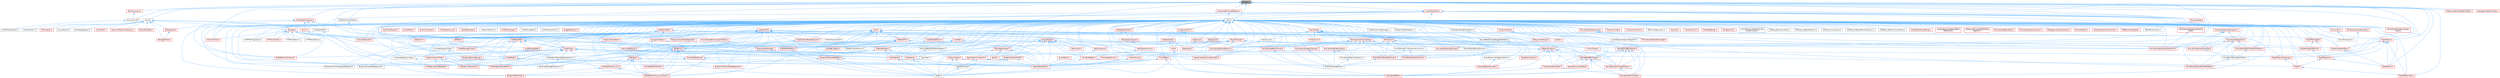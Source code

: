 digraph "Models.h"
{
 // INTERACTIVE_SVG=YES
 // LATEX_PDF_SIZE
  bgcolor="transparent";
  edge [fontname=Helvetica,fontsize=10,labelfontname=Helvetica,labelfontsize=10];
  node [fontname=Helvetica,fontsize=10,shape=box,height=0.2,width=0.4];
  Node1 [id="Node000001",label="Models.h",height=0.2,width=0.4,color="gray40", fillcolor="grey60", style="filled", fontcolor="black",tooltip=" "];
  Node1 -> Node2 [id="edge1_Node000001_Node000002",dir="back",color="steelblue1",style="solid",tooltip=" "];
  Node2 [id="Node000002",label="ArchiveCrc32.h",height=0.2,width=0.4,color="grey40", fillcolor="white", style="filled",URL="$d9/dc5/ArchiveCrc32_8h.html",tooltip=" "];
  Node2 -> Node3 [id="edge2_Node000002_Node000003",dir="back",color="steelblue1",style="solid",tooltip=" "];
  Node3 [id="Node000003",label="HLODHashBuilder.h",height=0.2,width=0.4,color="grey40", fillcolor="white", style="filled",URL="$d8/dfd/HLODHashBuilder_8h.html",tooltip=" "];
  Node1 -> Node4 [id="edge3_Node000001_Node000004",dir="back",color="steelblue1",style="solid",tooltip=" "];
  Node4 [id="Node000004",label="Class.h",height=0.2,width=0.4,color="grey40", fillcolor="white", style="filled",URL="$d4/d05/Class_8h.html",tooltip=" "];
  Node4 -> Node5 [id="edge4_Node000004_Node000005",dir="back",color="steelblue1",style="solid",tooltip=" "];
  Node5 [id="Node000005",label="ARFilter.h",height=0.2,width=0.4,color="red", fillcolor="#FFF0F0", style="filled",URL="$da/df2/ARFilter_8h.html",tooltip=" "];
  Node4 -> Node118 [id="edge5_Node000004_Node000118",dir="back",color="steelblue1",style="solid",tooltip=" "];
  Node118 [id="Node000118",label="AnimNodeBase.h",height=0.2,width=0.4,color="red", fillcolor="#FFF0F0", style="filled",URL="$d9/dce/AnimNodeBase_8h.html",tooltip=" "];
  Node118 -> Node214 [id="edge6_Node000118_Node000214",dir="back",color="steelblue1",style="solid",tooltip=" "];
  Node214 [id="Node000214",label="EngineSharedPCH.h",height=0.2,width=0.4,color="red", fillcolor="#FFF0F0", style="filled",URL="$dc/dbb/EngineSharedPCH_8h.html",tooltip=" "];
  Node4 -> Node245 [id="edge7_Node000004_Node000245",dir="back",color="steelblue1",style="solid",tooltip=" "];
  Node245 [id="Node000245",label="ArchiveObjectPropertyMapper.h",height=0.2,width=0.4,color="grey40", fillcolor="white", style="filled",URL="$dc/d9a/ArchiveObjectPropertyMapper_8h.html",tooltip=" "];
  Node245 -> Node246 [id="edge8_Node000245_Node000246",dir="back",color="steelblue1",style="solid",tooltip=" "];
  Node246 [id="Node000246",label="CoreUObject.h",height=0.2,width=0.4,color="red", fillcolor="#FFF0F0", style="filled",URL="$d0/ded/CoreUObject_8h.html",tooltip=" "];
  Node246 -> Node9 [id="edge9_Node000246_Node000009",dir="back",color="steelblue1",style="solid",tooltip=" "];
  Node9 [id="Node000009",label="Engine.h",height=0.2,width=0.4,color="grey40", fillcolor="white", style="filled",URL="$d1/d34/Public_2Engine_8h.html",tooltip=" "];
  Node246 -> Node8 [id="edge10_Node000246_Node000008",dir="back",color="steelblue1",style="solid",tooltip=" "];
  Node8 [id="Node000008",label="EngineMinimal.h",height=0.2,width=0.4,color="grey40", fillcolor="white", style="filled",URL="$d0/d2c/EngineMinimal_8h.html",tooltip=" "];
  Node8 -> Node9 [id="edge11_Node000008_Node000009",dir="back",color="steelblue1",style="solid",tooltip=" "];
  Node4 -> Node252 [id="edge12_Node000004_Node000252",dir="back",color="steelblue1",style="solid",tooltip=" "];
  Node252 [id="Node000252",label="AssetBundleData.h",height=0.2,width=0.4,color="red", fillcolor="#FFF0F0", style="filled",URL="$df/d47/AssetBundleData_8h.html",tooltip=" "];
  Node252 -> Node253 [id="edge13_Node000252_Node000253",dir="back",color="steelblue1",style="solid",tooltip=" "];
  Node253 [id="Node000253",label="AssetData.h",height=0.2,width=0.4,color="red", fillcolor="#FFF0F0", style="filled",URL="$d9/d19/AssetData_8h.html",tooltip=" "];
  Node253 -> Node311 [id="edge14_Node000253_Node000311",dir="back",color="steelblue1",style="solid",tooltip=" "];
  Node311 [id="Node000311",label="AudioWidgetSubsystem.h",height=0.2,width=0.4,color="red", fillcolor="#FFF0F0", style="filled",URL="$de/d1b/AudioWidgetSubsystem_8h.html",tooltip=" "];
  Node253 -> Node313 [id="edge15_Node000253_Node000313",dir="back",color="steelblue1",style="solid",tooltip=" "];
  Node313 [id="Node000313",label="BlueprintActionDatabaseRegistrar.h",height=0.2,width=0.4,color="grey40", fillcolor="white", style="filled",URL="$d5/d5d/BlueprintActionDatabaseRegistrar_8h.html",tooltip=" "];
  Node253 -> Node314 [id="edge16_Node000253_Node000314",dir="back",color="steelblue1",style="solid",tooltip=" "];
  Node314 [id="Node000314",label="BlueprintAssetNodeSpawner.h",height=0.2,width=0.4,color="grey40", fillcolor="white", style="filled",URL="$d2/d56/BlueprintAssetNodeSpawner_8h.html",tooltip=" "];
  Node253 -> Node472 [id="edge17_Node000253_Node000472",dir="back",color="steelblue1",style="solid",tooltip=" "];
  Node472 [id="Node000472",label="EdGraphSchema_K2.h",height=0.2,width=0.4,color="red", fillcolor="#FFF0F0", style="filled",URL="$d0/dcf/EdGraphSchema__K2_8h.html",tooltip=" "];
  Node472 -> Node475 [id="edge18_Node000472_Node000475",dir="back",color="steelblue1",style="solid",tooltip=" "];
  Node475 [id="Node000475",label="BlueprintEditorUtils.h",height=0.2,width=0.4,color="red", fillcolor="#FFF0F0", style="filled",URL="$d7/d3d/BlueprintEditorUtils_8h.html",tooltip=" "];
  Node472 -> Node479 [id="edge19_Node000472_Node000479",dir="back",color="steelblue1",style="solid",tooltip=" "];
  Node479 [id="Node000479",label="EdGraphSchema_K2_Actions.h",height=0.2,width=0.4,color="red", fillcolor="#FFF0F0", style="filled",URL="$d8/d9c/EdGraphSchema__K2__Actions_8h.html",tooltip=" "];
  Node253 -> Node214 [id="edge20_Node000253_Node000214",dir="back",color="steelblue1",style="solid",tooltip=" "];
  Node4 -> Node950 [id="edge21_Node000004_Node000950",dir="back",color="steelblue1",style="solid",tooltip=" "];
  Node950 [id="Node000950",label="AssetCompilingManager.h",height=0.2,width=0.4,color="grey40", fillcolor="white", style="filled",URL="$d2/d23/AssetCompilingManager_8h.html",tooltip=" "];
  Node4 -> Node253 [id="edge22_Node000004_Node000253",dir="back",color="steelblue1",style="solid",tooltip=" "];
  Node4 -> Node951 [id="edge23_Node000004_Node000951",dir="back",color="steelblue1",style="solid",tooltip=" "];
  Node951 [id="Node000951",label="AssetManagerTypes.h",height=0.2,width=0.4,color="red", fillcolor="#FFF0F0", style="filled",URL="$d6/d98/AssetManagerTypes_8h.html",tooltip=" "];
  Node4 -> Node953 [id="edge24_Node000004_Node000953",dir="back",color="steelblue1",style="solid",tooltip=" "];
  Node953 [id="Node000953",label="Attenuation.h",height=0.2,width=0.4,color="red", fillcolor="#FFF0F0", style="filled",URL="$d3/d18/Attenuation_8h.html",tooltip=" "];
  Node4 -> Node983 [id="edge25_Node000004_Node000983",dir="back",color="steelblue1",style="solid",tooltip=" "];
  Node983 [id="Node000983",label="AttributesContainer.h",height=0.2,width=0.4,color="red", fillcolor="#FFF0F0", style="filled",URL="$d7/db7/AttributesContainer_8h.html",tooltip=" "];
  Node983 -> Node984 [id="edge26_Node000983_Node000984",dir="back",color="steelblue1",style="solid",tooltip=" "];
  Node984 [id="Node000984",label="AttributesRuntime.h",height=0.2,width=0.4,color="red", fillcolor="#FFF0F0", style="filled",URL="$dc/dc1/AttributesRuntime_8h.html",tooltip=" "];
  Node984 -> Node118 [id="edge27_Node000984_Node000118",dir="back",color="steelblue1",style="solid",tooltip=" "];
  Node4 -> Node984 [id="edge28_Node000004_Node000984",dir="back",color="steelblue1",style="solid",tooltip=" "];
  Node4 -> Node1020 [id="edge29_Node000004_Node001020",dir="back",color="steelblue1",style="solid",tooltip=" "];
  Node1020 [id="Node001020",label="AudioPanelWidgetInterface.h",height=0.2,width=0.4,color="grey40", fillcolor="white", style="filled",URL="$da/d52/AudioPanelWidgetInterface_8h.html",tooltip=" "];
  Node1020 -> Node1021 [id="edge30_Node001020_Node001021",dir="back",color="steelblue1",style="solid",tooltip=" "];
  Node1021 [id="Node001021",label="SoundEffectPresetWidgetInterface.h",height=0.2,width=0.4,color="grey40", fillcolor="white", style="filled",URL="$dc/d31/SoundEffectPresetWidgetInterface_8h.html",tooltip=" "];
  Node1021 -> Node311 [id="edge31_Node001021_Node000311",dir="back",color="steelblue1",style="solid",tooltip=" "];
  Node4 -> Node1022 [id="edge32_Node000004_Node001022",dir="back",color="steelblue1",style="solid",tooltip=" "];
  Node1022 [id="Node001022",label="AudioVolume.h",height=0.2,width=0.4,color="red", fillcolor="#FFF0F0", style="filled",URL="$dd/dbb/AudioVolume_8h.html",tooltip=" "];
  Node1022 -> Node9 [id="edge33_Node001022_Node000009",dir="back",color="steelblue1",style="solid",tooltip=" "];
  Node1022 -> Node214 [id="edge34_Node001022_Node000214",dir="back",color="steelblue1",style="solid",tooltip=" "];
  Node4 -> Node311 [id="edge35_Node000004_Node000311",dir="back",color="steelblue1",style="solid",tooltip=" "];
  Node4 -> Node325 [id="edge36_Node000004_Node000325",dir="back",color="steelblue1",style="solid",tooltip=" "];
  Node325 [id="Node000325",label="BPVariableDragDropAction.h",height=0.2,width=0.4,color="grey40", fillcolor="white", style="filled",URL="$dd/d23/BPVariableDragDropAction_8h.html",tooltip=" "];
  Node4 -> Node1045 [id="edge37_Node000004_Node001045",dir="back",color="steelblue1",style="solid",tooltip=" "];
  Node1045 [id="Node001045",label="BehaviorTreeTypes.h",height=0.2,width=0.4,color="red", fillcolor="#FFF0F0", style="filled",URL="$db/d7c/BehaviorTreeTypes_8h.html",tooltip=" "];
  Node4 -> Node1112 [id="edge38_Node000004_Node001112",dir="back",color="steelblue1",style="solid",tooltip=" "];
  Node1112 [id="Node001112",label="Blueprint.h",height=0.2,width=0.4,color="red", fillcolor="#FFF0F0", style="filled",URL="$d8/d4d/Blueprint_8h.html",tooltip=" "];
  Node1112 -> Node325 [id="edge39_Node001112_Node000325",dir="back",color="steelblue1",style="solid",tooltip=" "];
  Node1112 -> Node658 [id="edge40_Node001112_Node000658",dir="back",color="steelblue1",style="solid",tooltip=" "];
  Node658 [id="Node000658",label="BlueprintEditorSettings.h",height=0.2,width=0.4,color="red", fillcolor="#FFF0F0", style="filled",URL="$d4/dbc/BlueprintEditorSettings_8h.html",tooltip=" "];
  Node1112 -> Node475 [id="edge41_Node001112_Node000475",dir="back",color="steelblue1",style="solid",tooltip=" "];
  Node1112 -> Node479 [id="edge42_Node001112_Node000479",dir="back",color="steelblue1",style="solid",tooltip=" "];
  Node1112 -> Node9 [id="edge43_Node001112_Node000009",dir="back",color="steelblue1",style="solid",tooltip=" "];
  Node1112 -> Node214 [id="edge44_Node001112_Node000214",dir="back",color="steelblue1",style="solid",tooltip=" "];
  Node1112 -> Node1192 [id="edge45_Node001112_Node001192",dir="back",color="steelblue1",style="solid",tooltip=" "];
  Node1192 [id="Node001192",label="KismetEditorUtilities.h",height=0.2,width=0.4,color="red", fillcolor="#FFF0F0", style="filled",URL="$d4/d72/KismetEditorUtilities_8h.html",tooltip=" "];
  Node1112 -> Node1196 [id="edge46_Node001112_Node001196",dir="back",color="steelblue1",style="solid",tooltip=" "];
  Node1196 [id="Node001196",label="MemberReference.h",height=0.2,width=0.4,color="red", fillcolor="#FFF0F0", style="filled",URL="$dc/d3d/MemberReference_8h.html",tooltip=" "];
  Node1196 -> Node214 [id="edge47_Node001196_Node000214",dir="back",color="steelblue1",style="solid",tooltip=" "];
  Node1196 -> Node359 [id="edge48_Node001196_Node000359",dir="back",color="steelblue1",style="solid",tooltip=" "];
  Node359 [id="Node000359",label="K2Node_CallFunction.h",height=0.2,width=0.4,color="red", fillcolor="#FFF0F0", style="filled",URL="$d5/d5f/K2Node__CallFunction_8h.html",tooltip=" "];
  Node1112 -> Node329 [id="edge49_Node001112_Node000329",dir="back",color="steelblue1",style="solid",tooltip=" "];
  Node329 [id="Node000329",label="MyBlueprintItemDragDropAction.h",height=0.2,width=0.4,color="grey40", fillcolor="white", style="filled",URL="$da/d11/MyBlueprintItemDragDropAction_8h.html",tooltip=" "];
  Node329 -> Node325 [id="edge50_Node000329_Node000325",dir="back",color="steelblue1",style="solid",tooltip=" "];
  Node4 -> Node313 [id="edge51_Node000004_Node000313",dir="back",color="steelblue1",style="solid",tooltip=" "];
  Node4 -> Node1219 [id="edge52_Node000004_Node001219",dir="back",color="steelblue1",style="solid",tooltip=" "];
  Node1219 [id="Node001219",label="BlueprintActionFilter.h",height=0.2,width=0.4,color="red", fillcolor="#FFF0F0", style="filled",URL="$d5/d2a/BlueprintActionFilter_8h.html",tooltip=" "];
  Node1219 -> Node1138 [id="edge53_Node001219_Node001138",dir="back",color="steelblue1",style="solid",tooltip=" "];
  Node1138 [id="Node001138",label="BlueprintFunctionNodeSpawner.h",height=0.2,width=0.4,color="red", fillcolor="#FFF0F0", style="filled",URL="$d0/d59/BlueprintFunctionNodeSpawner_8h.html",tooltip=" "];
  Node1219 -> Node359 [id="edge54_Node001219_Node000359",dir="back",color="steelblue1",style="solid",tooltip=" "];
  Node1219 -> Node1183 [id="edge55_Node001219_Node001183",dir="back",color="steelblue1",style="solid",tooltip=" "];
  Node1183 [id="Node001183",label="K2Node_StructOperation.h",height=0.2,width=0.4,color="red", fillcolor="#FFF0F0", style="filled",URL="$d1/d1c/K2Node__StructOperation_8h.html",tooltip=" "];
  Node4 -> Node314 [id="edge56_Node000004_Node000314",dir="back",color="steelblue1",style="solid",tooltip=" "];
  Node4 -> Node658 [id="edge57_Node000004_Node000658",dir="back",color="steelblue1",style="solid",tooltip=" "];
  Node4 -> Node475 [id="edge58_Node000004_Node000475",dir="back",color="steelblue1",style="solid",tooltip=" "];
  Node4 -> Node392 [id="edge59_Node000004_Node000392",dir="back",color="steelblue1",style="solid",tooltip=" "];
  Node392 [id="Node000392",label="BlueprintEventNodeSpawner.h",height=0.2,width=0.4,color="red", fillcolor="#FFF0F0", style="filled",URL="$d4/dd3/BlueprintEventNodeSpawner_8h.html",tooltip=" "];
  Node4 -> Node1137 [id="edge60_Node000004_Node001137",dir="back",color="steelblue1",style="solid",tooltip=" "];
  Node1137 [id="Node001137",label="BlueprintFieldNodeSpawner.h",height=0.2,width=0.4,color="red", fillcolor="#FFF0F0", style="filled",URL="$da/d70/BlueprintFieldNodeSpawner_8h.html",tooltip=" "];
  Node1137 -> Node1138 [id="edge61_Node001137_Node001138",dir="back",color="steelblue1",style="solid",tooltip=" "];
  Node4 -> Node1138 [id="edge62_Node000004_Node001138",dir="back",color="steelblue1",style="solid",tooltip=" "];
  Node4 -> Node1224 [id="edge63_Node000004_Node001224",dir="back",color="steelblue1",style="solid",tooltip=" "];
  Node1224 [id="Node001224",label="BlueprintGeneratedClass.h",height=0.2,width=0.4,color="red", fillcolor="#FFF0F0", style="filled",URL="$d6/d77/BlueprintGeneratedClass_8h.html",tooltip=" "];
  Node1224 -> Node9 [id="edge64_Node001224_Node000009",dir="back",color="steelblue1",style="solid",tooltip=" "];
  Node1224 -> Node214 [id="edge65_Node001224_Node000214",dir="back",color="steelblue1",style="solid",tooltip=" "];
  Node1224 -> Node1192 [id="edge66_Node001224_Node001192",dir="back",color="steelblue1",style="solid",tooltip=" "];
  Node4 -> Node1227 [id="edge67_Node000004_Node001227",dir="back",color="steelblue1",style="solid",tooltip=" "];
  Node1227 [id="Node001227",label="BlueprintNodeHelpers.h",height=0.2,width=0.4,color="grey40", fillcolor="white", style="filled",URL="$df/d9b/BlueprintNodeHelpers_8h.html",tooltip=" "];
  Node4 -> Node1228 [id="edge68_Node000004_Node001228",dir="back",color="steelblue1",style="solid",tooltip=" "];
  Node1228 [id="Node001228",label="BodyInstance.h",height=0.2,width=0.4,color="red", fillcolor="#FFF0F0", style="filled",URL="$d3/d42/BodyInstance_8h.html",tooltip=" "];
  Node1228 -> Node214 [id="edge69_Node001228_Node000214",dir="back",color="steelblue1",style="solid",tooltip=" "];
  Node4 -> Node1200 [id="edge70_Node000004_Node001200",dir="back",color="steelblue1",style="solid",tooltip=" "];
  Node1200 [id="Node001200",label="BuiltInChannelEditors.h",height=0.2,width=0.4,color="grey40", fillcolor="white", style="filled",URL="$df/daf/BuiltInChannelEditors_8h.html",tooltip=" "];
  Node4 -> Node1519 [id="edge71_Node000004_Node001519",dir="back",color="steelblue1",style="solid",tooltip=" "];
  Node1519 [id="Node001519",label="Casts.h",height=0.2,width=0.4,color="red", fillcolor="#FFF0F0", style="filled",URL="$d4/d55/Casts_8h.html",tooltip=" "];
  Node1519 -> Node246 [id="edge72_Node001519_Node000246",dir="back",color="steelblue1",style="solid",tooltip=" "];
  Node1519 -> Node1527 [id="edge73_Node001519_Node001527",dir="back",color="steelblue1",style="solid",tooltip=" "];
  Node1527 [id="Node001527",label="CoreUObjectSharedPCH.h",height=0.2,width=0.4,color="red", fillcolor="#FFF0F0", style="filled",URL="$de/d2f/CoreUObjectSharedPCH_8h.html",tooltip=" "];
  Node1519 -> Node1529 [id="edge74_Node001519_Node001529",dir="back",color="steelblue1",style="solid",tooltip=" "];
  Node1529 [id="Node001529",label="EdGraph.h",height=0.2,width=0.4,color="red", fillcolor="#FFF0F0", style="filled",URL="$dd/dae/EdGraph_8h.html",tooltip=" "];
  Node1529 -> Node475 [id="edge75_Node001529_Node000475",dir="back",color="steelblue1",style="solid",tooltip=" "];
  Node1529 -> Node472 [id="edge76_Node001529_Node000472",dir="back",color="steelblue1",style="solid",tooltip=" "];
  Node1529 -> Node479 [id="edge77_Node001529_Node000479",dir="back",color="steelblue1",style="solid",tooltip=" "];
  Node1529 -> Node214 [id="edge78_Node001529_Node000214",dir="back",color="steelblue1",style="solid",tooltip=" "];
  Node1519 -> Node1545 [id="edge79_Node001519_Node001545",dir="back",color="steelblue1",style="solid",tooltip=" "];
  Node1545 [id="Node001545",label="EdGraphPin.h",height=0.2,width=0.4,color="red", fillcolor="#FFF0F0", style="filled",URL="$da/d52/EdGraphPin_8h.html",tooltip=" "];
  Node1545 -> Node1112 [id="edge80_Node001545_Node001112",dir="back",color="steelblue1",style="solid",tooltip=" "];
  Node1545 -> Node1224 [id="edge81_Node001545_Node001224",dir="back",color="steelblue1",style="solid",tooltip=" "];
  Node1545 -> Node472 [id="edge82_Node001545_Node000472",dir="back",color="steelblue1",style="solid",tooltip=" "];
  Node1545 -> Node479 [id="edge83_Node001545_Node000479",dir="back",color="steelblue1",style="solid",tooltip=" "];
  Node1545 -> Node214 [id="edge84_Node001545_Node000214",dir="back",color="steelblue1",style="solid",tooltip=" "];
  Node1545 -> Node1179 [id="edge85_Node001545_Node001179",dir="back",color="steelblue1",style="solid",tooltip=" "];
  Node1179 [id="Node001179",label="K2Node_Select.h",height=0.2,width=0.4,color="red", fillcolor="#FFF0F0", style="filled",URL="$d2/de5/K2Node__Select_8h.html",tooltip=" "];
  Node1545 -> Node413 [id="edge86_Node001545_Node000413",dir="back",color="steelblue1",style="solid",tooltip=" "];
  Node413 [id="Node000413",label="K2Node_SwitchEnum.h",height=0.2,width=0.4,color="grey40", fillcolor="white", style="filled",URL="$d1/df5/K2Node__SwitchEnum_8h.html",tooltip=" "];
  Node1519 -> Node479 [id="edge87_Node001519_Node000479",dir="back",color="steelblue1",style="solid",tooltip=" "];
  Node1519 -> Node3442 [id="edge88_Node001519_Node003442",dir="back",color="steelblue1",style="solid",tooltip=" "];
  Node3442 [id="Node003442",label="LiveLinkTypes.h",height=0.2,width=0.4,color="red", fillcolor="#FFF0F0", style="filled",URL="$d2/d4c/LiveLinkTypes_8h.html",tooltip=" "];
  Node1519 -> Node3482 [id="edge89_Node001519_Node003482",dir="back",color="steelblue1",style="solid",tooltip=" "];
  Node3482 [id="Node003482",label="MovieSceneEntitySystemGraphs.h",height=0.2,width=0.4,color="red", fillcolor="#FFF0F0", style="filled",URL="$dd/ded/MovieSceneEntitySystemGraphs_8h.html",tooltip=" "];
  Node1519 -> Node2843 [id="edge90_Node001519_Node002843",dir="back",color="steelblue1",style="solid",tooltip=" "];
  Node2843 [id="Node002843",label="RigVMMemoryStorage.h",height=0.2,width=0.4,color="red", fillcolor="#FFF0F0", style="filled",URL="$d1/dd5/RigVMMemoryStorage_8h.html",tooltip=" "];
  Node2843 -> Node530 [id="edge91_Node002843_Node000530",dir="back",color="steelblue1",style="solid",tooltip=" "];
  Node530 [id="Node000530",label="RigVM.h",height=0.2,width=0.4,color="red", fillcolor="#FFF0F0", style="filled",URL="$d0/d5e/RigVM_8h.html",tooltip=" "];
  Node530 -> Node580 [id="edge92_Node000530_Node000580",dir="back",color="steelblue1",style="solid",tooltip=" "];
  Node580 [id="Node000580",label="RigVMNativized.h",height=0.2,width=0.4,color="red", fillcolor="#FFF0F0", style="filled",URL="$df/d99/RigVMNativized_8h.html",tooltip=" "];
  Node1519 -> Node3485 [id="edge93_Node001519_Node003485",dir="back",color="steelblue1",style="solid",tooltip=" "];
  Node3485 [id="Node003485",label="RigVMUserWorkflow.h",height=0.2,width=0.4,color="red", fillcolor="#FFF0F0", style="filled",URL="$dd/dd0/RigVMUserWorkflow_8h.html",tooltip=" "];
  Node3485 -> Node604 [id="edge94_Node003485_Node000604",dir="back",color="steelblue1",style="solid",tooltip=" "];
  Node604 [id="Node000604",label="RigVMStruct.h",height=0.2,width=0.4,color="red", fillcolor="#FFF0F0", style="filled",URL="$de/dfb/RigVMStruct_8h.html",tooltip=" "];
  Node1519 -> Node2394 [id="edge95_Node001519_Node002394",dir="back",color="steelblue1",style="solid",tooltip=" "];
  Node2394 [id="Node002394",label="Selection.h",height=0.2,width=0.4,color="red", fillcolor="#FFF0F0", style="filled",URL="$d9/d60/Editor_2UnrealEd_2Public_2Selection_8h.html",tooltip=" "];
  Node1519 -> Node3279 [id="edge96_Node001519_Node003279",dir="back",color="steelblue1",style="solid",tooltip=" "];
  Node3279 [id="Node003279",label="SequencerKeyStructGenerator.h",height=0.2,width=0.4,color="red", fillcolor="#FFF0F0", style="filled",URL="$d1/df1/SequencerKeyStructGenerator_8h.html",tooltip=" "];
  Node1519 -> Node3576 [id="edge97_Node001519_Node003576",dir="back",color="steelblue1",style="solid",tooltip=" "];
  Node3576 [id="Node003576",label="SoftObjectPtr.h",height=0.2,width=0.4,color="red", fillcolor="#FFF0F0", style="filled",URL="$d8/d46/SoftObjectPtr_8h.html",tooltip=" "];
  Node3576 -> Node252 [id="edge98_Node003576_Node000252",dir="back",color="steelblue1",style="solid",tooltip=" "];
  Node3576 -> Node951 [id="edge99_Node003576_Node000951",dir="back",color="steelblue1",style="solid",tooltip=" "];
  Node3576 -> Node658 [id="edge100_Node003576_Node000658",dir="back",color="steelblue1",style="solid",tooltip=" "];
  Node3576 -> Node246 [id="edge101_Node003576_Node000246",dir="back",color="steelblue1",style="solid",tooltip=" "];
  Node3576 -> Node1527 [id="edge102_Node003576_Node001527",dir="back",color="steelblue1",style="solid",tooltip=" "];
  Node3576 -> Node3606 [id="edge103_Node003576_Node003606",dir="back",color="steelblue1",style="solid",tooltip=" "];
  Node3606 [id="Node003606",label="StreamableManager.h",height=0.2,width=0.4,color="red", fillcolor="#FFF0F0", style="filled",URL="$d2/dd8/StreamableManager_8h.html",tooltip=" "];
  Node3606 -> Node9 [id="edge104_Node003606_Node000009",dir="back",color="steelblue1",style="solid",tooltip=" "];
  Node3576 -> Node2595 [id="edge105_Node003576_Node002595",dir="back",color="steelblue1",style="solid",tooltip=" "];
  Node2595 [id="Node002595",label="UnrealType.h",height=0.2,width=0.4,color="red", fillcolor="#FFF0F0", style="filled",URL="$d6/d2f/UnrealType_8h.html",tooltip=" "];
  Node2595 -> Node325 [id="edge106_Node002595_Node000325",dir="back",color="steelblue1",style="solid",tooltip=" "];
  Node2595 -> Node1219 [id="edge107_Node002595_Node001219",dir="back",color="steelblue1",style="solid",tooltip=" "];
  Node2595 -> Node475 [id="edge108_Node002595_Node000475",dir="back",color="steelblue1",style="solid",tooltip=" "];
  Node2595 -> Node1224 [id="edge109_Node002595_Node001224",dir="back",color="steelblue1",style="solid",tooltip=" "];
  Node2595 -> Node246 [id="edge110_Node002595_Node000246",dir="back",color="steelblue1",style="solid",tooltip=" "];
  Node2595 -> Node1527 [id="edge111_Node002595_Node001527",dir="back",color="steelblue1",style="solid",tooltip=" "];
  Node2595 -> Node2808 [id="edge112_Node002595_Node002808",dir="back",color="steelblue1",style="solid",tooltip=" "];
  Node2808 [id="Node002808",label="DataTable.h",height=0.2,width=0.4,color="red", fillcolor="#FFF0F0", style="filled",URL="$d3/dba/DataTable_8h.html",tooltip=" "];
  Node2808 -> Node9 [id="edge113_Node002808_Node000009",dir="back",color="steelblue1",style="solid",tooltip=" "];
  Node2808 -> Node214 [id="edge114_Node002808_Node000214",dir="back",color="steelblue1",style="solid",tooltip=" "];
  Node2595 -> Node479 [id="edge115_Node002595_Node000479",dir="back",color="steelblue1",style="solid",tooltip=" "];
  Node2595 -> Node2919 [id="edge116_Node002595_Node002919",dir="back",color="steelblue1",style="solid",tooltip=" "];
  Node2919 [id="Node002919",label="FastReferenceCollector.h",height=0.2,width=0.4,color="red", fillcolor="#FFF0F0", style="filled",URL="$dd/d44/FastReferenceCollector_8h.html",tooltip=" "];
  Node2595 -> Node2842 [id="edge117_Node002595_Node002842",dir="back",color="steelblue1",style="solid",tooltip=" "];
  Node2842 [id="Node002842",label="GeneratedCppIncludes.h",height=0.2,width=0.4,color="grey40", fillcolor="white", style="filled",URL="$d5/d24/GeneratedCppIncludes_8h.html",tooltip=" "];
  Node2842 -> Node1527 [id="edge118_Node002842_Node001527",dir="back",color="steelblue1",style="solid",tooltip=" "];
  Node2595 -> Node1183 [id="edge119_Node002595_Node001183",dir="back",color="steelblue1",style="solid",tooltip=" "];
  Node2595 -> Node1196 [id="edge120_Node002595_Node001196",dir="back",color="steelblue1",style="solid",tooltip=" "];
  Node2595 -> Node329 [id="edge121_Node002595_Node000329",dir="back",color="steelblue1",style="solid",tooltip=" "];
  Node2595 -> Node530 [id="edge122_Node002595_Node000530",dir="back",color="steelblue1",style="solid",tooltip=" "];
  Node2595 -> Node2843 [id="edge123_Node002595_Node002843",dir="back",color="steelblue1",style="solid",tooltip=" "];
  Node2595 -> Node3279 [id="edge124_Node002595_Node003279",dir="back",color="steelblue1",style="solid",tooltip=" "];
  Node1519 -> Node3606 [id="edge125_Node001519_Node003606",dir="back",color="steelblue1",style="solid",tooltip=" "];
  Node1519 -> Node3611 [id="edge126_Node001519_Node003611",dir="back",color="steelblue1",style="solid",tooltip=" "];
  Node3611 [id="Node003611",label="StructOnScope.h",height=0.2,width=0.4,color="red", fillcolor="#FFF0F0", style="filled",URL="$df/dbd/StructOnScope_8h.html",tooltip=" "];
  Node3611 -> Node984 [id="edge127_Node003611_Node000984",dir="back",color="steelblue1",style="solid",tooltip=" "];
  Node3611 -> Node246 [id="edge128_Node003611_Node000246",dir="back",color="steelblue1",style="solid",tooltip=" "];
  Node3611 -> Node1527 [id="edge129_Node003611_Node001527",dir="back",color="steelblue1",style="solid",tooltip=" "];
  Node3611 -> Node3442 [id="edge130_Node003611_Node003442",dir="back",color="steelblue1",style="solid",tooltip=" "];
  Node3611 -> Node2170 [id="edge131_Node003611_Node002170",dir="back",color="steelblue1",style="solid",tooltip=" "];
  Node2170 [id="Node002170",label="MovieSceneEventSection.h",height=0.2,width=0.4,color="red", fillcolor="#FFF0F0", style="filled",URL="$d6/dc4/MovieSceneEventSection_8h.html",tooltip=" "];
  Node3611 -> Node1981 [id="edge132_Node003611_Node001981",dir="back",color="steelblue1",style="solid",tooltip=" "];
  Node1981 [id="Node001981",label="RigVMDispatchFactory.h",height=0.2,width=0.4,color="red", fillcolor="#FFF0F0", style="filled",URL="$de/d6b/RigVMDispatchFactory_8h.html",tooltip=" "];
  Node1981 -> Node1992 [id="edge133_Node001981_Node001992",dir="back",color="steelblue1",style="solid",tooltip=" "];
  Node1992 [id="Node001992",label="RigVMRegistry.h",height=0.2,width=0.4,color="red", fillcolor="#FFF0F0", style="filled",URL="$dc/d40/RigVMRegistry_8h.html",tooltip=" "];
  Node1992 -> Node530 [id="edge134_Node001992_Node000530",dir="back",color="steelblue1",style="solid",tooltip=" "];
  Node1992 -> Node604 [id="edge135_Node001992_Node000604",dir="back",color="steelblue1",style="solid",tooltip=" "];
  Node3611 -> Node3485 [id="edge136_Node003611_Node003485",dir="back",color="steelblue1",style="solid",tooltip=" "];
  Node3611 -> Node3279 [id="edge137_Node003611_Node003279",dir="back",color="steelblue1",style="solid",tooltip=" "];
  Node3611 -> Node3620 [id="edge138_Node003611_Node003620",dir="back",color="steelblue1",style="solid",tooltip=" "];
  Node3620 [id="Node003620",label="UserDefinedStruct.h",height=0.2,width=0.4,color="red", fillcolor="#FFF0F0", style="filled",URL="$d7/d51/CoreUObject_2Public_2StructUtils_2UserDefinedStruct_8h.html",tooltip=" "];
  Node3620 -> Node9 [id="edge139_Node003620_Node000009",dir="back",color="steelblue1",style="solid",tooltip=" "];
  Node1519 -> Node2595 [id="edge140_Node001519_Node002595",dir="back",color="steelblue1",style="solid",tooltip=" "];
  Node4 -> Node3627 [id="edge141_Node000004_Node003627",dir="back",color="steelblue1",style="solid",tooltip=" "];
  Node3627 [id="Node003627",label="ClassIconFinder.h",height=0.2,width=0.4,color="red", fillcolor="#FFF0F0", style="filled",URL="$dc/d62/ClassIconFinder_8h.html",tooltip=" "];
  Node4 -> Node3628 [id="edge142_Node000004_Node003628",dir="back",color="steelblue1",style="solid",tooltip=" "];
  Node3628 [id="Node003628",label="ClassTree.h",height=0.2,width=0.4,color="grey40", fillcolor="white", style="filled",URL="$d4/d0e/ClassTree_8h.html",tooltip=" "];
  Node4 -> Node3629 [id="edge143_Node000004_Node003629",dir="back",color="steelblue1",style="solid",tooltip=" "];
  Node3629 [id="Node003629",label="CompositeFont.h",height=0.2,width=0.4,color="red", fillcolor="#FFF0F0", style="filled",URL="$df/d09/CompositeFont_8h.html",tooltip=" "];
  Node3629 -> Node3630 [id="edge144_Node003629_Node003630",dir="back",color="steelblue1",style="solid",tooltip=" "];
  Node3630 [id="Node003630",label="Font.h",height=0.2,width=0.4,color="red", fillcolor="#FFF0F0", style="filled",URL="$d8/dd1/Font_8h.html",tooltip=" "];
  Node3630 -> Node9 [id="edge145_Node003630_Node000009",dir="back",color="steelblue1",style="solid",tooltip=" "];
  Node3629 -> Node3633 [id="edge146_Node003629_Node003633",dir="back",color="steelblue1",style="solid",tooltip=" "];
  Node3633 [id="Node003633",label="SlateFontInfo.h",height=0.2,width=0.4,color="red", fillcolor="#FFF0F0", style="filled",URL="$dc/dfb/SlateFontInfo_8h.html",tooltip=" "];
  Node3633 -> Node3630 [id="edge147_Node003633_Node003630",dir="back",color="steelblue1",style="solid",tooltip=" "];
  Node3633 -> Node4104 [id="edge148_Node003633_Node004104",dir="back",color="steelblue1",style="solid",tooltip=" "];
  Node4104 [id="Node004104",label="SlateTypes.h",height=0.2,width=0.4,color="red", fillcolor="#FFF0F0", style="filled",URL="$d2/d6f/SlateTypes_8h.html",tooltip=" "];
  Node3629 -> Node4104 [id="edge149_Node003629_Node004104",dir="back",color="steelblue1",style="solid",tooltip=" "];
  Node4 -> Node4148 [id="edge150_Node000004_Node004148",dir="back",color="steelblue1",style="solid",tooltip=" "];
  Node4148 [id="Node004148",label="ConstraintInstance.h",height=0.2,width=0.4,color="red", fillcolor="#FFF0F0", style="filled",URL="$d9/db0/ConstraintInstance_8h.html",tooltip=" "];
  Node4 -> Node4151 [id="edge151_Node000004_Node004151",dir="back",color="steelblue1",style="solid",tooltip=" "];
  Node4151 [id="Node004151",label="CoreNet.h",height=0.2,width=0.4,color="red", fillcolor="#FFF0F0", style="filled",URL="$da/d1a/CoreNet_8h.html",tooltip=" "];
  Node4151 -> Node246 [id="edge152_Node004151_Node000246",dir="back",color="steelblue1",style="solid",tooltip=" "];
  Node4151 -> Node1527 [id="edge153_Node004151_Node001527",dir="back",color="steelblue1",style="solid",tooltip=" "];
  Node4151 -> Node4160 [id="edge154_Node004151_Node004160",dir="back",color="steelblue1",style="solid",tooltip=" "];
  Node4160 [id="Node004160",label="NetSerialization.h",height=0.2,width=0.4,color="red", fillcolor="#FFF0F0", style="filled",URL="$d6/dc9/NetSerialization_8h.html",tooltip=" "];
  Node4160 -> Node214 [id="edge155_Node004160_Node000214",dir="back",color="steelblue1",style="solid",tooltip=" "];
  Node4160 -> Node1805 [id="edge156_Node004160_Node001805",dir="back",color="steelblue1",style="solid",tooltip=" "];
  Node1805 [id="Node001805",label="GameplayAbilitySpec.h",height=0.2,width=0.4,color="red", fillcolor="#FFF0F0", style="filled",URL="$dd/daf/GameplayAbilitySpec_8h.html",tooltip=" "];
  Node1805 -> Node1792 [id="edge157_Node001805_Node001792",dir="back",color="steelblue1",style="solid",tooltip=" "];
  Node1792 [id="Node001792",label="GameplayAbilityTypes.h",height=0.2,width=0.4,color="red", fillcolor="#FFF0F0", style="filled",URL="$d1/dd9/GameplayAbilityTypes_8h.html",tooltip=" "];
  Node1805 -> Node1807 [id="edge158_Node001805_Node001807",dir="back",color="steelblue1",style="solid",tooltip=" "];
  Node1807 [id="Node001807",label="GameplayEffect.h",height=0.2,width=0.4,color="red", fillcolor="#FFF0F0", style="filled",URL="$d4/d15/GameplayEffect_8h.html",tooltip=" "];
  Node4160 -> Node1791 [id="edge159_Node004160_Node001791",dir="back",color="steelblue1",style="solid",tooltip=" "];
  Node1791 [id="Node001791",label="GameplayAbilityTargetTypes.h",height=0.2,width=0.4,color="red", fillcolor="#FFF0F0", style="filled",URL="$d8/dd1/GameplayAbilityTargetTypes_8h.html",tooltip=" "];
  Node1791 -> Node1792 [id="edge160_Node001791_Node001792",dir="back",color="steelblue1",style="solid",tooltip=" "];
  Node4160 -> Node1819 [id="edge161_Node004160_Node001819",dir="back",color="steelblue1",style="solid",tooltip=" "];
  Node1819 [id="Node001819",label="GameplayCueInterface.h",height=0.2,width=0.4,color="red", fillcolor="#FFF0F0", style="filled",URL="$d3/d31/GameplayCueInterface_8h.html",tooltip=" "];
  Node4160 -> Node1807 [id="edge162_Node004160_Node001807",dir="back",color="steelblue1",style="solid",tooltip=" "];
  Node4160 -> Node1803 [id="edge163_Node004160_Node001803",dir="back",color="steelblue1",style="solid",tooltip=" "];
  Node1803 [id="Node001803",label="GameplayEffectTypes.h",height=0.2,width=0.4,color="red", fillcolor="#FFF0F0", style="filled",URL="$d7/d59/GameplayEffectTypes_8h.html",tooltip=" "];
  Node1803 -> Node1805 [id="edge164_Node001803_Node001805",dir="back",color="steelblue1",style="solid",tooltip=" "];
  Node1803 -> Node1791 [id="edge165_Node001803_Node001791",dir="back",color="steelblue1",style="solid",tooltip=" "];
  Node1803 -> Node1792 [id="edge166_Node001803_Node001792",dir="back",color="steelblue1",style="solid",tooltip=" "];
  Node1803 -> Node1819 [id="edge167_Node001803_Node001819",dir="back",color="steelblue1",style="solid",tooltip=" "];
  Node1803 -> Node1807 [id="edge168_Node001803_Node001807",dir="back",color="steelblue1",style="solid",tooltip=" "];
  Node4160 -> Node2434 [id="edge169_Node004160_Node002434",dir="back",color="steelblue1",style="solid",tooltip=" "];
  Node2434 [id="Node002434",label="RootMotionSource.h",height=0.2,width=0.4,color="red", fillcolor="#FFF0F0", style="filled",URL="$d2/dd0/RootMotionSource_8h.html",tooltip=" "];
  Node4 -> Node246 [id="edge170_Node000004_Node000246",dir="back",color="steelblue1",style="solid",tooltip=" "];
  Node4 -> Node1527 [id="edge171_Node000004_Node001527",dir="back",color="steelblue1",style="solid",tooltip=" "];
  Node4 -> Node4169 [id="edge172_Node000004_Node004169",dir="back",color="steelblue1",style="solid",tooltip=" "];
  Node4169 [id="Node004169",label="CurveTable.h",height=0.2,width=0.4,color="red", fillcolor="#FFF0F0", style="filled",URL="$db/def/CurveTable_8h.html",tooltip=" "];
  Node4169 -> Node9 [id="edge173_Node004169_Node000009",dir="back",color="steelblue1",style="solid",tooltip=" "];
  Node4169 -> Node214 [id="edge174_Node004169_Node000214",dir="back",color="steelblue1",style="solid",tooltip=" "];
  Node4169 -> Node1807 [id="edge175_Node004169_Node001807",dir="back",color="steelblue1",style="solid",tooltip=" "];
  Node4 -> Node2808 [id="edge176_Node000004_Node002808",dir="back",color="steelblue1",style="solid",tooltip=" "];
  Node4 -> Node1529 [id="edge177_Node000004_Node001529",dir="back",color="steelblue1",style="solid",tooltip=" "];
  Node4 -> Node1545 [id="edge178_Node000004_Node001545",dir="back",color="steelblue1",style="solid",tooltip=" "];
  Node4 -> Node472 [id="edge179_Node000004_Node000472",dir="back",color="steelblue1",style="solid",tooltip=" "];
  Node4 -> Node479 [id="edge180_Node000004_Node000479",dir="back",color="steelblue1",style="solid",tooltip=" "];
  Node4 -> Node4174 [id="edge181_Node000004_Node004174",dir="back",color="steelblue1",style="solid",tooltip=" "];
  Node4174 [id="Node004174",label="EditorCategoryUtils.h",height=0.2,width=0.4,color="grey40", fillcolor="white", style="filled",URL="$d9/d6e/EditorCategoryUtils_8h.html",tooltip=" "];
  Node4 -> Node4175 [id="edge182_Node000004_Node004175",dir="back",color="steelblue1",style="solid",tooltip=" "];
  Node4175 [id="Node004175",label="EngineBaseTypes.h",height=0.2,width=0.4,color="red", fillcolor="#FFF0F0", style="filled",URL="$d6/d1a/EngineBaseTypes_8h.html",tooltip=" "];
  Node4175 -> Node9 [id="edge183_Node004175_Node000009",dir="back",color="steelblue1",style="solid",tooltip=" "];
  Node4175 -> Node214 [id="edge184_Node004175_Node000214",dir="back",color="steelblue1",style="solid",tooltip=" "];
  Node4175 -> Node2053 [id="edge185_Node004175_Node002053",dir="back",color="steelblue1",style="solid",tooltip=" "];
  Node2053 [id="Node002053",label="World.h",height=0.2,width=0.4,color="red", fillcolor="#FFF0F0", style="filled",URL="$dd/d5b/World_8h.html",tooltip=" "];
  Node2053 -> Node8 [id="edge186_Node002053_Node000008",dir="back",color="steelblue1",style="solid",tooltip=" "];
  Node2053 -> Node214 [id="edge187_Node002053_Node000214",dir="back",color="steelblue1",style="solid",tooltip=" "];
  Node4 -> Node4251 [id="edge188_Node000004_Node004251",dir="back",color="steelblue1",style="solid",tooltip=" "];
  Node4251 [id="Node004251",label="EngineTypes.h",height=0.2,width=0.4,color="red", fillcolor="#FFF0F0", style="filled",URL="$df/dcf/EngineTypes_8h.html",tooltip=" "];
  Node4251 -> Node118 [id="edge189_Node004251_Node000118",dir="back",color="steelblue1",style="solid",tooltip=" "];
  Node4251 -> Node953 [id="edge190_Node004251_Node000953",dir="back",color="steelblue1",style="solid",tooltip=" "];
  Node4251 -> Node1112 [id="edge191_Node004251_Node001112",dir="back",color="steelblue1",style="solid",tooltip=" "];
  Node4251 -> Node1228 [id="edge192_Node004251_Node001228",dir="back",color="steelblue1",style="solid",tooltip=" "];
  Node4251 -> Node9 [id="edge193_Node004251_Node000009",dir="back",color="steelblue1",style="solid",tooltip=" "];
  Node4251 -> Node214 [id="edge194_Node004251_Node000214",dir="back",color="steelblue1",style="solid",tooltip=" "];
  Node4251 -> Node1791 [id="edge195_Node004251_Node001791",dir="back",color="steelblue1",style="solid",tooltip=" "];
  Node4251 -> Node1807 [id="edge196_Node004251_Node001807",dir="back",color="steelblue1",style="solid",tooltip=" "];
  Node4251 -> Node1417 [id="edge197_Node004251_Node001417",dir="back",color="steelblue1",style="solid",tooltip=" "];
  Node1417 [id="Node001417",label="StaticMeshComponent.h",height=0.2,width=0.4,color="red", fillcolor="#FFF0F0", style="filled",URL="$da/daf/StaticMeshComponent_8h.html",tooltip=" "];
  Node1417 -> Node9 [id="edge198_Node001417_Node000009",dir="back",color="steelblue1",style="solid",tooltip=" "];
  Node1417 -> Node8 [id="edge199_Node001417_Node000008",dir="back",color="steelblue1",style="solid",tooltip=" "];
  Node1417 -> Node214 [id="edge200_Node001417_Node000214",dir="back",color="steelblue1",style="solid",tooltip=" "];
  Node4251 -> Node2053 [id="edge201_Node004251_Node002053",dir="back",color="steelblue1",style="solid",tooltip=" "];
  Node4 -> Node4410 [id="edge202_Node000004_Node004410",dir="back",color="steelblue1",style="solid",tooltip=" "];
  Node4410 [id="Node004410",label="Events.h",height=0.2,width=0.4,color="red", fillcolor="#FFF0F0", style="filled",URL="$d0/dbb/Events_8h.html",tooltip=" "];
  Node4 -> Node4443 [id="edge203_Node000004_Node004443",dir="back",color="steelblue1",style="solid",tooltip=" "];
  Node4443 [id="Node004443",label="Factories.h",height=0.2,width=0.4,color="red", fillcolor="#FFF0F0", style="filled",URL="$d2/d18/Factories_8h.html",tooltip=" "];
  Node4 -> Node2919 [id="edge204_Node000004_Node002919",dir="back",color="steelblue1",style="solid",tooltip=" "];
  Node4 -> Node4444 [id="edge205_Node000004_Node004444",dir="back",color="steelblue1",style="solid",tooltip=" "];
  Node4444 [id="Node004444",label="FlowDirection.h",height=0.2,width=0.4,color="red", fillcolor="#FFF0F0", style="filled",URL="$da/d12/FlowDirection_8h.html",tooltip=" "];
  Node4 -> Node3630 [id="edge206_Node000004_Node003630",dir="back",color="steelblue1",style="solid",tooltip=" "];
  Node4 -> Node4445 [id="edge207_Node000004_Node004445",dir="back",color="steelblue1",style="solid",tooltip=" "];
  Node4445 [id="Node004445",label="FontSdfSettings.h",height=0.2,width=0.4,color="red", fillcolor="#FFF0F0", style="filled",URL="$d1/dbc/FontSdfSettings_8h.html",tooltip=" "];
  Node4 -> Node4447 [id="edge208_Node000004_Node004447",dir="back",color="steelblue1",style="solid",tooltip=" "];
  Node4447 [id="Node004447",label="GCObjectInfo.h",height=0.2,width=0.4,color="red", fillcolor="#FFF0F0", style="filled",URL="$d3/d0f/GCObjectInfo_8h.html",tooltip=" "];
  Node4 -> Node1805 [id="edge209_Node000004_Node001805",dir="back",color="steelblue1",style="solid",tooltip=" "];
  Node4 -> Node1791 [id="edge210_Node000004_Node001791",dir="back",color="steelblue1",style="solid",tooltip=" "];
  Node4 -> Node1792 [id="edge211_Node000004_Node001792",dir="back",color="steelblue1",style="solid",tooltip=" "];
  Node4 -> Node1819 [id="edge212_Node000004_Node001819",dir="back",color="steelblue1",style="solid",tooltip=" "];
  Node4 -> Node1807 [id="edge213_Node000004_Node001807",dir="back",color="steelblue1",style="solid",tooltip=" "];
  Node4 -> Node1803 [id="edge214_Node000004_Node001803",dir="back",color="steelblue1",style="solid",tooltip=" "];
  Node4 -> Node4448 [id="edge215_Node000004_Node004448",dir="back",color="steelblue1",style="solid",tooltip=" "];
  Node4448 [id="Node004448",label="GameplayTagContainer.h",height=0.2,width=0.4,color="red", fillcolor="#FFF0F0", style="filled",URL="$d1/d5c/GameplayTagContainer_8h.html",tooltip=" "];
  Node4448 -> Node1791 [id="edge216_Node004448_Node001791",dir="back",color="steelblue1",style="solid",tooltip=" "];
  Node4448 -> Node1792 [id="edge217_Node004448_Node001792",dir="back",color="steelblue1",style="solid",tooltip=" "];
  Node4448 -> Node1819 [id="edge218_Node004448_Node001819",dir="back",color="steelblue1",style="solid",tooltip=" "];
  Node4448 -> Node1807 [id="edge219_Node004448_Node001807",dir="back",color="steelblue1",style="solid",tooltip=" "];
  Node4448 -> Node1803 [id="edge220_Node004448_Node001803",dir="back",color="steelblue1",style="solid",tooltip=" "];
  Node4 -> Node2842 [id="edge221_Node000004_Node002842",dir="back",color="steelblue1",style="solid",tooltip=" "];
  Node4 -> Node4476 [id="edge222_Node000004_Node004476",dir="back",color="steelblue1",style="solid",tooltip=" "];
  Node4476 [id="Node004476",label="IAnimBlueprintNodeOverride\lAssetsContext.h",height=0.2,width=0.4,color="grey40", fillcolor="white", style="filled",URL="$d8/dc6/IAnimBlueprintNodeOverrideAssetsContext_8h.html",tooltip=" "];
  Node4 -> Node4477 [id="edge223_Node000004_Node004477",dir="back",color="steelblue1",style="solid",tooltip=" "];
  Node4477 [id="Node004477",label="InputCoreTypes.h",height=0.2,width=0.4,color="red", fillcolor="#FFF0F0", style="filled",URL="$de/d34/InputCoreTypes_8h.html",tooltip=" "];
  Node4477 -> Node1045 [id="edge224_Node004477_Node001045",dir="back",color="steelblue1",style="solid",tooltip=" "];
  Node4477 -> Node4410 [id="edge225_Node004477_Node004410",dir="back",color="steelblue1",style="solid",tooltip=" "];
  Node4 -> Node4555 [id="edge226_Node000004_Node004555",dir="back",color="steelblue1",style="solid",tooltip=" "];
  Node4555 [id="Node004555",label="InteractiveTool.h",height=0.2,width=0.4,color="red", fillcolor="#FFF0F0", style="filled",URL="$d5/d55/InteractiveTool_8h.html",tooltip=" "];
  Node4 -> Node1143 [id="edge227_Node000004_Node001143",dir="back",color="steelblue1",style="solid",tooltip=" "];
  Node1143 [id="Node001143",label="K2Node_BitmaskLiteral.h",height=0.2,width=0.4,color="grey40", fillcolor="white", style="filled",URL="$dc/de6/K2Node__BitmaskLiteral_8h.html",tooltip=" "];
  Node4 -> Node359 [id="edge228_Node000004_Node000359",dir="back",color="steelblue1",style="solid",tooltip=" "];
  Node4 -> Node377 [id="edge229_Node000004_Node000377",dir="back",color="steelblue1",style="solid",tooltip=" "];
  Node377 [id="Node000377",label="K2Node_CastByteToEnum.h",height=0.2,width=0.4,color="grey40", fillcolor="white", style="filled",URL="$d7/dcf/K2Node__CastByteToEnum_8h.html",tooltip=" "];
  Node4 -> Node389 [id="edge230_Node000004_Node000389",dir="back",color="steelblue1",style="solid",tooltip=" "];
  Node389 [id="Node000389",label="K2Node_EnumLiteral.h",height=0.2,width=0.4,color="grey40", fillcolor="white", style="filled",URL="$d3/d1c/K2Node__EnumLiteral_8h.html",tooltip=" "];
  Node4 -> Node402 [id="edge231_Node000004_Node000402",dir="back",color="steelblue1",style="solid",tooltip=" "];
  Node402 [id="Node000402",label="K2Node_ForEachElementInEnum.h",height=0.2,width=0.4,color="grey40", fillcolor="white", style="filled",URL="$d2/d15/K2Node__ForEachElementInEnum_8h.html",tooltip=" "];
  Node4 -> Node404 [id="edge232_Node000004_Node000404",dir="back",color="steelblue1",style="solid",tooltip=" "];
  Node404 [id="Node000404",label="K2Node_GetNumEnumEntries.h",height=0.2,width=0.4,color="grey40", fillcolor="white", style="filled",URL="$d6/d60/K2Node__GetNumEnumEntries_8h.html",tooltip=" "];
  Node4 -> Node1179 [id="edge233_Node000004_Node001179",dir="back",color="steelblue1",style="solid",tooltip=" "];
  Node4 -> Node1183 [id="edge234_Node000004_Node001183",dir="back",color="steelblue1",style="solid",tooltip=" "];
  Node4 -> Node413 [id="edge235_Node000004_Node000413",dir="back",color="steelblue1",style="solid",tooltip=" "];
  Node4 -> Node4602 [id="edge236_Node000004_Node004602",dir="back",color="steelblue1",style="solid",tooltip=" "];
  Node4602 [id="Node004602",label="KeyHandle.h",height=0.2,width=0.4,color="red", fillcolor="#FFF0F0", style="filled",URL="$da/d21/KeyHandle_8h.html",tooltip=" "];
  Node4602 -> Node214 [id="edge237_Node004602_Node000214",dir="back",color="steelblue1",style="solid",tooltip=" "];
  Node4602 -> Node4642 [id="edge238_Node004602_Node004642",dir="back",color="steelblue1",style="solid",tooltip=" "];
  Node4642 [id="Node004642",label="MovieSceneChannelData.h",height=0.2,width=0.4,color="red", fillcolor="#FFF0F0", style="filled",URL="$d1/da4/MovieSceneChannelData_8h.html",tooltip=" "];
  Node4642 -> Node3241 [id="edge239_Node004642_Node003241",dir="back",color="steelblue1",style="solid",tooltip=" "];
  Node3241 [id="Node003241",label="MovieSceneBoolChannel.h",height=0.2,width=0.4,color="red", fillcolor="#FFF0F0", style="filled",URL="$d9/d66/MovieSceneBoolChannel_8h.html",tooltip=" "];
  Node3241 -> Node1200 [id="edge240_Node003241_Node001200",dir="back",color="steelblue1",style="solid",tooltip=" "];
  Node4642 -> Node3246 [id="edge241_Node004642_Node003246",dir="back",color="steelblue1",style="solid",tooltip=" "];
  Node3246 [id="Node003246",label="MovieSceneByteChannel.h",height=0.2,width=0.4,color="red", fillcolor="#FFF0F0", style="filled",URL="$d2/dda/MovieSceneByteChannel_8h.html",tooltip=" "];
  Node3246 -> Node1200 [id="edge242_Node003246_Node001200",dir="back",color="steelblue1",style="solid",tooltip=" "];
  Node3246 -> Node3249 [id="edge243_Node003246_Node003249",dir="back",color="steelblue1",style="solid",tooltip=" "];
  Node3249 [id="Node003249",label="MovieSceneParticleSection.h",height=0.2,width=0.4,color="grey40", fillcolor="white", style="filled",URL="$d4/ddc/MovieSceneParticleSection_8h.html",tooltip=" "];
  Node3249 -> Node1200 [id="edge244_Node003249_Node001200",dir="back",color="steelblue1",style="solid",tooltip=" "];
  Node4642 -> Node3257 [id="edge245_Node004642_Node003257",dir="back",color="steelblue1",style="solid",tooltip=" "];
  Node3257 [id="Node003257",label="MovieSceneCurveChannelCommon.h",height=0.2,width=0.4,color="grey40", fillcolor="white", style="filled",URL="$d2/db2/MovieSceneCurveChannelCommon_8h.html",tooltip=" "];
  Node3257 -> Node3258 [id="edge246_Node003257_Node003258",dir="back",color="steelblue1",style="solid",tooltip=" "];
  Node3258 [id="Node003258",label="MovieSceneDoubleChannel.h",height=0.2,width=0.4,color="red", fillcolor="#FFF0F0", style="filled",URL="$d3/d7d/MovieSceneDoubleChannel_8h.html",tooltip=" "];
  Node3258 -> Node1200 [id="edge247_Node003258_Node001200",dir="back",color="steelblue1",style="solid",tooltip=" "];
  Node3257 -> Node3268 [id="edge248_Node003257_Node003268",dir="back",color="steelblue1",style="solid",tooltip=" "];
  Node3268 [id="Node003268",label="MovieSceneFloatChannel.h",height=0.2,width=0.4,color="red", fillcolor="#FFF0F0", style="filled",URL="$d9/d9e/MovieSceneFloatChannel_8h.html",tooltip=" "];
  Node3268 -> Node1200 [id="edge249_Node003268_Node001200",dir="back",color="steelblue1",style="solid",tooltip=" "];
  Node4642 -> Node3258 [id="edge250_Node004642_Node003258",dir="back",color="steelblue1",style="solid",tooltip=" "];
  Node4642 -> Node2170 [id="edge251_Node004642_Node002170",dir="back",color="steelblue1",style="solid",tooltip=" "];
  Node4642 -> Node3268 [id="edge252_Node004642_Node003268",dir="back",color="steelblue1",style="solid",tooltip=" "];
  Node4642 -> Node3275 [id="edge253_Node004642_Node003275",dir="back",color="steelblue1",style="solid",tooltip=" "];
  Node3275 [id="Node003275",label="MovieSceneIntegerChannel.h",height=0.2,width=0.4,color="red", fillcolor="#FFF0F0", style="filled",URL="$de/d6a/MovieSceneIntegerChannel_8h.html",tooltip=" "];
  Node3275 -> Node1200 [id="edge254_Node003275_Node001200",dir="back",color="steelblue1",style="solid",tooltip=" "];
  Node4642 -> Node3249 [id="edge255_Node004642_Node003249",dir="back",color="steelblue1",style="solid",tooltip=" "];
  Node4642 -> Node3283 [id="edge256_Node004642_Node003283",dir="back",color="steelblue1",style="solid",tooltip=" "];
  Node3283 [id="Node003283",label="MovieSceneStringChannel.h",height=0.2,width=0.4,color="red", fillcolor="#FFF0F0", style="filled",URL="$d3/de2/MovieSceneStringChannel_8h.html",tooltip=" "];
  Node4642 -> Node3279 [id="edge257_Node004642_Node003279",dir="back",color="steelblue1",style="solid",tooltip=" "];
  Node4602 -> Node3258 [id="edge258_Node004602_Node003258",dir="back",color="steelblue1",style="solid",tooltip=" "];
  Node4602 -> Node2170 [id="edge259_Node004602_Node002170",dir="back",color="steelblue1",style="solid",tooltip=" "];
  Node4602 -> Node3268 [id="edge260_Node004602_Node003268",dir="back",color="steelblue1",style="solid",tooltip=" "];
  Node4602 -> Node3249 [id="edge261_Node004602_Node003249",dir="back",color="steelblue1",style="solid",tooltip=" "];
  Node4602 -> Node4625 [id="edge262_Node004602_Node004625",dir="back",color="steelblue1",style="solid",tooltip=" "];
  Node4625 [id="Node004625",label="NameCurve.h",height=0.2,width=0.4,color="grey40", fillcolor="white", style="filled",URL="$db/d1e/NameCurve_8h.html",tooltip=" "];
  Node4625 -> Node2170 [id="edge263_Node004625_Node002170",dir="back",color="steelblue1",style="solid",tooltip=" "];
  Node4602 -> Node4628 [id="edge264_Node004602_Node004628",dir="back",color="steelblue1",style="solid",tooltip=" "];
  Node4628 [id="Node004628",label="RichCurve.h",height=0.2,width=0.4,color="red", fillcolor="#FFF0F0", style="filled",URL="$d2/d61/RichCurve_8h.html",tooltip=" "];
  Node4628 -> Node214 [id="edge265_Node004628_Node000214",dir="back",color="steelblue1",style="solid",tooltip=" "];
  Node4628 -> Node3257 [id="edge266_Node004628_Node003257",dir="back",color="steelblue1",style="solid",tooltip=" "];
  Node4628 -> Node3258 [id="edge267_Node004628_Node003258",dir="back",color="steelblue1",style="solid",tooltip=" "];
  Node4628 -> Node4637 [id="edge268_Node004628_Node004637",dir="back",color="steelblue1",style="solid",tooltip=" "];
  Node4637 [id="Node004637",label="MovieSceneEasingCurves.h",height=0.2,width=0.4,color="grey40", fillcolor="white", style="filled",URL="$d3/db8/MovieSceneEasingCurves_8h.html",tooltip=" "];
  Node4628 -> Node3268 [id="edge269_Node004628_Node003268",dir="back",color="steelblue1",style="solid",tooltip=" "];
  Node4602 -> Node3279 [id="edge270_Node004602_Node003279",dir="back",color="steelblue1",style="solid",tooltip=" "];
  Node4602 -> Node4640 [id="edge271_Node004602_Node004640",dir="back",color="steelblue1",style="solid",tooltip=" "];
  Node4640 [id="Node004640",label="StringCurve.h",height=0.2,width=0.4,color="red", fillcolor="#FFF0F0", style="filled",URL="$db/d1b/StringCurve_8h.html",tooltip=" "];
  Node4 -> Node2396 [id="edge272_Node000004_Node002396",dir="back",color="steelblue1",style="solid",tooltip=" "];
  Node2396 [id="Node002396",label="KismetDebugUtilities.h",height=0.2,width=0.4,color="grey40", fillcolor="white", style="filled",URL="$d6/dcf/KismetDebugUtilities_8h.html",tooltip=" "];
  Node2396 -> Node658 [id="edge273_Node002396_Node000658",dir="back",color="steelblue1",style="solid",tooltip=" "];
  Node4 -> Node1192 [id="edge274_Node000004_Node001192",dir="back",color="steelblue1",style="solid",tooltip=" "];
  Node4 -> Node3417 [id="edge275_Node000004_Node003417",dir="back",color="steelblue1",style="solid",tooltip=" "];
  Node3417 [id="Node003417",label="LevelEditorPlaySettings.h",height=0.2,width=0.4,color="red", fillcolor="#FFF0F0", style="filled",URL="$d4/d3b/LevelEditorPlaySettings_8h.html",tooltip=" "];
  Node4 -> Node2592 [id="edge276_Node000004_Node002592",dir="back",color="steelblue1",style="solid",tooltip=" "];
  Node2592 [id="Node002592",label="LevelSequenceLegacyObject\lReference.h",height=0.2,width=0.4,color="red", fillcolor="#FFF0F0", style="filled",URL="$d1/de7/LevelSequenceLegacyObjectReference_8h.html",tooltip=" "];
  Node4 -> Node4645 [id="edge277_Node000004_Node004645",dir="back",color="steelblue1",style="solid",tooltip=" "];
  Node4645 [id="Node004645",label="LevelSequenceSpawnRegister.h",height=0.2,width=0.4,color="grey40", fillcolor="white", style="filled",URL="$de/d94/LevelSequenceSpawnRegister_8h.html",tooltip=" "];
  Node4 -> Node3442 [id="edge278_Node000004_Node003442",dir="back",color="steelblue1",style="solid",tooltip=" "];
  Node4 -> Node4646 [id="edge279_Node000004_Node004646",dir="back",color="steelblue1",style="solid",tooltip=" "];
  Node4646 [id="Node004646",label="MaterialExpressionIO.h",height=0.2,width=0.4,color="red", fillcolor="#FFF0F0", style="filled",URL="$dc/d9a/MaterialExpressionIO_8h.html",tooltip=" "];
  Node4646 -> Node9 [id="edge280_Node004646_Node000009",dir="back",color="steelblue1",style="solid",tooltip=" "];
  Node4646 -> Node8 [id="edge281_Node004646_Node000008",dir="back",color="steelblue1",style="solid",tooltip=" "];
  Node4646 -> Node214 [id="edge282_Node004646_Node000214",dir="back",color="steelblue1",style="solid",tooltip=" "];
  Node4 -> Node1196 [id="edge283_Node000004_Node001196",dir="back",color="steelblue1",style="solid",tooltip=" "];
  Node4 -> Node96 [id="edge284_Node000004_Node000096",dir="back",color="steelblue1",style="solid",tooltip=" "];
  Node96 [id="Node000096",label="MetasoundFrontendDataType\lRegistry.h",height=0.2,width=0.4,color="red", fillcolor="#FFF0F0", style="filled",URL="$d3/d48/MetasoundFrontendDataTypeRegistry_8h.html",tooltip=" "];
  Node4 -> Node4647 [id="edge285_Node000004_Node004647",dir="back",color="steelblue1",style="solid",tooltip=" "];
  Node4647 [id="Node004647",label="MovieSceneBlendType.h",height=0.2,width=0.4,color="red", fillcolor="#FFF0F0", style="filled",URL="$d9/d2d/MovieSceneBlendType_8h.html",tooltip=" "];
  Node4 -> Node3241 [id="edge286_Node000004_Node003241",dir="back",color="steelblue1",style="solid",tooltip=" "];
  Node4 -> Node3246 [id="edge287_Node000004_Node003246",dir="back",color="steelblue1",style="solid",tooltip=" "];
  Node4 -> Node4642 [id="edge288_Node000004_Node004642",dir="back",color="steelblue1",style="solid",tooltip=" "];
  Node4 -> Node3257 [id="edge289_Node000004_Node003257",dir="back",color="steelblue1",style="solid",tooltip=" "];
  Node4 -> Node3258 [id="edge290_Node000004_Node003258",dir="back",color="steelblue1",style="solid",tooltip=" "];
  Node4 -> Node4637 [id="edge291_Node000004_Node004637",dir="back",color="steelblue1",style="solid",tooltip=" "];
  Node4 -> Node3482 [id="edge292_Node000004_Node003482",dir="back",color="steelblue1",style="solid",tooltip=" "];
  Node4 -> Node2262 [id="edge293_Node000004_Node002262",dir="back",color="steelblue1",style="solid",tooltip=" "];
  Node2262 [id="Node002262",label="MovieSceneEvalTemplate.h",height=0.2,width=0.4,color="red", fillcolor="#FFF0F0", style="filled",URL="$d2/d6c/MovieSceneEvalTemplate_8h.html",tooltip=" "];
  Node2262 -> Node2270 [id="edge294_Node002262_Node002270",dir="back",color="steelblue1",style="solid",tooltip=" "];
  Node2270 [id="Node002270",label="MovieSceneEvaluationTrack.h",height=0.2,width=0.4,color="grey40", fillcolor="white", style="filled",URL="$d1/de1/MovieSceneEvaluationTrack_8h.html",tooltip=" "];
  Node2270 -> Node2271 [id="edge295_Node002270_Node002271",dir="back",color="steelblue1",style="solid",tooltip=" "];
  Node2271 [id="Node002271",label="MovieSceneEvaluationTemplate.h",height=0.2,width=0.4,color="red", fillcolor="#FFF0F0", style="filled",URL="$d9/d34/MovieSceneEvaluationTemplate_8h.html",tooltip=" "];
  Node4 -> Node4648 [id="edge296_Node000004_Node004648",dir="back",color="steelblue1",style="solid",tooltip=" "];
  Node4648 [id="Node004648",label="MovieSceneEvaluationField.h",height=0.2,width=0.4,color="red", fillcolor="#FFF0F0", style="filled",URL="$d6/d5d/MovieSceneEvaluationField_8h.html",tooltip=" "];
  Node4648 -> Node2270 [id="edge297_Node004648_Node002270",dir="back",color="steelblue1",style="solid",tooltip=" "];
  Node4 -> Node2271 [id="edge298_Node000004_Node002271",dir="back",color="steelblue1",style="solid",tooltip=" "];
  Node4 -> Node2270 [id="edge299_Node000004_Node002270",dir="back",color="steelblue1",style="solid",tooltip=" "];
  Node4 -> Node2170 [id="edge300_Node000004_Node002170",dir="back",color="steelblue1",style="solid",tooltip=" "];
  Node4 -> Node3268 [id="edge301_Node000004_Node003268",dir="back",color="steelblue1",style="solid",tooltip=" "];
  Node4 -> Node4649 [id="edge302_Node000004_Node004649",dir="back",color="steelblue1",style="solid",tooltip=" "];
  Node4649 [id="Node004649",label="MovieSceneFrameMigration.h",height=0.2,width=0.4,color="red", fillcolor="#FFF0F0", style="filled",URL="$dd/dba/MovieSceneFrameMigration_8h.html",tooltip=" "];
  Node4649 -> Node4648 [id="edge303_Node004649_Node004648",dir="back",color="steelblue1",style="solid",tooltip=" "];
  Node4649 -> Node2271 [id="edge304_Node004649_Node002271",dir="back",color="steelblue1",style="solid",tooltip=" "];
  Node4649 -> Node4650 [id="edge305_Node004649_Node004650",dir="back",color="steelblue1",style="solid",tooltip=" "];
  Node4650 [id="Node004650",label="MovieSceneSegment.h",height=0.2,width=0.4,color="red", fillcolor="#FFF0F0", style="filled",URL="$dd/d34/MovieSceneSegment_8h.html",tooltip=" "];
  Node4650 -> Node4648 [id="edge306_Node004650_Node004648",dir="back",color="steelblue1",style="solid",tooltip=" "];
  Node4650 -> Node2271 [id="edge307_Node004650_Node002271",dir="back",color="steelblue1",style="solid",tooltip=" "];
  Node4650 -> Node2270 [id="edge308_Node004650_Node002270",dir="back",color="steelblue1",style="solid",tooltip=" "];
  Node4650 -> Node4653 [id="edge309_Node004650_Node004653",dir="back",color="steelblue1",style="solid",tooltip=" "];
  Node4653 [id="Node004653",label="MovieSceneSequenceHierarchy.h",height=0.2,width=0.4,color="red", fillcolor="#FFF0F0", style="filled",URL="$d0/dd7/MovieSceneSequenceHierarchy_8h.html",tooltip=" "];
  Node4650 -> Node4655 [id="edge310_Node004650_Node004655",dir="back",color="steelblue1",style="solid",tooltip=" "];
  Node4655 [id="Node004655",label="MovieSceneTrackImplementation.h",height=0.2,width=0.4,color="red", fillcolor="#FFF0F0", style="filled",URL="$d8/d4a/MovieSceneTrackImplementation_8h.html",tooltip=" "];
  Node4655 -> Node2270 [id="edge311_Node004655_Node002270",dir="back",color="steelblue1",style="solid",tooltip=" "];
  Node4649 -> Node4653 [id="edge312_Node004649_Node004653",dir="back",color="steelblue1",style="solid",tooltip=" "];
  Node4 -> Node3275 [id="edge313_Node000004_Node003275",dir="back",color="steelblue1",style="solid",tooltip=" "];
  Node4 -> Node4656 [id="edge314_Node000004_Node004656",dir="back",color="steelblue1",style="solid",tooltip=" "];
  Node4656 [id="Node004656",label="MovieSceneObjectBindingID.h",height=0.2,width=0.4,color="red", fillcolor="#FFF0F0", style="filled",URL="$db/d1f/MovieSceneObjectBindingID_8h.html",tooltip=" "];
  Node4 -> Node3249 [id="edge315_Node000004_Node003249",dir="back",color="steelblue1",style="solid",tooltip=" "];
  Node4 -> Node3329 [id="edge316_Node000004_Node003329",dir="back",color="steelblue1",style="solid",tooltip=" "];
  Node3329 [id="Node003329",label="MovieScenePropertySystem\lTypes.h",height=0.2,width=0.4,color="red", fillcolor="#FFF0F0", style="filled",URL="$d2/d09/MovieScenePropertySystemTypes_8h.html",tooltip=" "];
  Node4 -> Node4650 [id="edge317_Node000004_Node004650",dir="back",color="steelblue1",style="solid",tooltip=" "];
  Node4 -> Node4653 [id="edge318_Node000004_Node004653",dir="back",color="steelblue1",style="solid",tooltip=" "];
  Node4 -> Node4659 [id="edge319_Node000004_Node004659",dir="back",color="steelblue1",style="solid",tooltip=" "];
  Node4659 [id="Node004659",label="MovieSceneSequenceID.h",height=0.2,width=0.4,color="red", fillcolor="#FFF0F0", style="filled",URL="$de/d78/MovieSceneSequenceID_8h.html",tooltip=" "];
  Node4659 -> Node4645 [id="edge320_Node004659_Node004645",dir="back",color="steelblue1",style="solid",tooltip=" "];
  Node4659 -> Node4648 [id="edge321_Node004659_Node004648",dir="back",color="steelblue1",style="solid",tooltip=" "];
  Node4659 -> Node4656 [id="edge322_Node004659_Node004656",dir="back",color="steelblue1",style="solid",tooltip=" "];
  Node4659 -> Node4653 [id="edge323_Node004659_Node004653",dir="back",color="steelblue1",style="solid",tooltip=" "];
  Node4 -> Node4682 [id="edge324_Node000004_Node004682",dir="back",color="steelblue1",style="solid",tooltip=" "];
  Node4682 [id="Node004682",label="MovieSceneSequenceInstance\lData.h",height=0.2,width=0.4,color="red", fillcolor="#FFF0F0", style="filled",URL="$db/d1e/MovieSceneSequenceInstanceData_8h.html",tooltip=" "];
  Node4682 -> Node4653 [id="edge325_Node004682_Node004653",dir="back",color="steelblue1",style="solid",tooltip=" "];
  Node4 -> Node3283 [id="edge326_Node000004_Node003283",dir="back",color="steelblue1",style="solid",tooltip=" "];
  Node4 -> Node4655 [id="edge327_Node000004_Node004655",dir="back",color="steelblue1",style="solid",tooltip=" "];
  Node4 -> Node2255 [id="edge328_Node000004_Node002255",dir="back",color="steelblue1",style="solid",tooltip=" "];
  Node2255 [id="Node002255",label="MovieSceneTrackInstance.h",height=0.2,width=0.4,color="red", fillcolor="#FFF0F0", style="filled",URL="$d4/d28/MovieSceneTrackInstance_8h.html",tooltip=" "];
  Node4 -> Node329 [id="edge329_Node000004_Node000329",dir="back",color="steelblue1",style="solid",tooltip=" "];
  Node4 -> Node4625 [id="edge330_Node000004_Node004625",dir="back",color="steelblue1",style="solid",tooltip=" "];
  Node4 -> Node4683 [id="edge331_Node000004_Node004683",dir="back",color="steelblue1",style="solid",tooltip=" "];
  Node4683 [id="Node004683",label="NavLinkDefinition.h",height=0.2,width=0.4,color="red", fillcolor="#FFF0F0", style="filled",URL="$d3/d24/NavLinkDefinition_8h.html",tooltip=" "];
  Node4 -> Node4686 [id="edge332_Node000004_Node004686",dir="back",color="steelblue1",style="solid",tooltip=" "];
  Node4686 [id="Node004686",label="NavigationTypes.h",height=0.2,width=0.4,color="red", fillcolor="#FFF0F0", style="filled",URL="$de/d69/NavigationTypes_8h.html",tooltip=" "];
  Node4686 -> Node214 [id="edge333_Node004686_Node000214",dir="back",color="steelblue1",style="solid",tooltip=" "];
  Node4686 -> Node4683 [id="edge334_Node004686_Node004683",dir="back",color="steelblue1",style="solid",tooltip=" "];
  Node4 -> Node4160 [id="edge335_Node000004_Node004160",dir="back",color="steelblue1",style="solid",tooltip=" "];
  Node4 -> Node4694 [id="edge336_Node000004_Node004694",dir="back",color="steelblue1",style="solid",tooltip=" "];
  Node4694 [id="Node004694",label="NonNullSubclassOf.h",height=0.2,width=0.4,color="grey40", fillcolor="white", style="filled",URL="$d1/d47/NonNullSubclassOf_8h.html",tooltip=" "];
  Node4 -> Node4695 [id="edge337_Node000004_Node004695",dir="back",color="steelblue1",style="solid",tooltip=" "];
  Node4695 [id="Node004695",label="OnlineReplStructs.h",height=0.2,width=0.4,color="red", fillcolor="#FFF0F0", style="filled",URL="$d5/deb/OnlineReplStructs_8h.html",tooltip=" "];
  Node4695 -> Node214 [id="edge338_Node004695_Node000214",dir="back",color="steelblue1",style="solid",tooltip=" "];
  Node4 -> Node4696 [id="edge339_Node000004_Node004696",dir="back",color="steelblue1",style="solid",tooltip=" "];
  Node4696 [id="Node004696",label="PackageLocalizationCache.h",height=0.2,width=0.4,color="red", fillcolor="#FFF0F0", style="filled",URL="$d3/d38/PackageLocalizationCache_8h.html",tooltip=" "];
  Node4 -> Node4698 [id="edge340_Node000004_Node004698",dir="back",color="steelblue1",style="solid",tooltip=" "];
  Node4698 [id="Node004698",label="PannerDetails.h",height=0.2,width=0.4,color="red", fillcolor="#FFF0F0", style="filled",URL="$d3/d26/PannerDetails_8h.html",tooltip=" "];
  Node4 -> Node2216 [id="edge341_Node000004_Node002216",dir="back",color="steelblue1",style="solid",tooltip=" "];
  Node2216 [id="Node002216",label="PropertyTrackEditor.h",height=0.2,width=0.4,color="red", fillcolor="#FFF0F0", style="filled",URL="$da/d9a/PropertyTrackEditor_8h.html",tooltip=" "];
  Node4 -> Node2756 [id="edge342_Node000004_Node002756",dir="back",color="steelblue1",style="solid",tooltip=" "];
  Node2756 [id="Node002756",label="QuartzQuantizationUtilities.h",height=0.2,width=0.4,color="red", fillcolor="#FFF0F0", style="filled",URL="$d6/dab/QuartzQuantizationUtilities_8h.html",tooltip=" "];
  Node4 -> Node4710 [id="edge343_Node000004_Node004710",dir="back",color="steelblue1",style="solid",tooltip=" "];
  Node4710 [id="Node004710",label="ReflectionMetadata.h",height=0.2,width=0.4,color="red", fillcolor="#FFF0F0", style="filled",URL="$db/d0d/ReflectionMetadata_8h.html",tooltip=" "];
  Node4 -> Node4711 [id="edge344_Node000004_Node004711",dir="back",color="steelblue1",style="solid",tooltip=" "];
  Node4711 [id="Node004711",label="RemoteExecutor.h",height=0.2,width=0.4,color="red", fillcolor="#FFF0F0", style="filled",URL="$d4/dbc/RemoteExecutor_8h.html",tooltip=" "];
  Node4 -> Node4628 [id="edge345_Node000004_Node004628",dir="back",color="steelblue1",style="solid",tooltip=" "];
  Node4 -> Node530 [id="edge346_Node000004_Node000530",dir="back",color="steelblue1",style="solid",tooltip=" "];
  Node4 -> Node1981 [id="edge347_Node000004_Node001981",dir="back",color="steelblue1",style="solid",tooltip=" "];
  Node4 -> Node2843 [id="edge348_Node000004_Node002843",dir="back",color="steelblue1",style="solid",tooltip=" "];
  Node4 -> Node580 [id="edge349_Node000004_Node000580",dir="back",color="steelblue1",style="solid",tooltip=" "];
  Node4 -> Node4714 [id="edge350_Node000004_Node004714",dir="back",color="steelblue1",style="solid",tooltip=" "];
  Node4714 [id="Node004714",label="RigVMPythonUtils.h",height=0.2,width=0.4,color="grey40", fillcolor="white", style="filled",URL="$d8/d57/RigVMPythonUtils_8h.html",tooltip=" "];
  Node4 -> Node1992 [id="edge351_Node000004_Node001992",dir="back",color="steelblue1",style="solid",tooltip=" "];
  Node4 -> Node604 [id="edge352_Node000004_Node000604",dir="back",color="steelblue1",style="solid",tooltip=" "];
  Node4 -> Node1995 [id="edge353_Node000004_Node001995",dir="back",color="steelblue1",style="solid",tooltip=" "];
  Node1995 [id="Node001995",label="RigVMTemplate.h",height=0.2,width=0.4,color="red", fillcolor="#FFF0F0", style="filled",URL="$d8/dbc/RigVMTemplate_8h.html",tooltip=" "];
  Node1995 -> Node1981 [id="edge354_Node001995_Node001981",dir="back",color="steelblue1",style="solid",tooltip=" "];
  Node1995 -> Node1992 [id="edge355_Node001995_Node001992",dir="back",color="steelblue1",style="solid",tooltip=" "];
  Node4 -> Node4715 [id="edge356_Node000004_Node004715",dir="back",color="steelblue1",style="solid",tooltip=" "];
  Node4715 [id="Node004715",label="RigVMTraitScope.h",height=0.2,width=0.4,color="red", fillcolor="#FFF0F0", style="filled",URL="$d1/dfb/RigVMTraitScope_8h.html",tooltip=" "];
  Node4 -> Node4716 [id="edge357_Node000004_Node004716",dir="back",color="steelblue1",style="solid",tooltip=" "];
  Node4716 [id="Node004716",label="RigVMTraits.h",height=0.2,width=0.4,color="red", fillcolor="#FFF0F0", style="filled",URL="$d5/dc7/RigVMTraits_8h.html",tooltip=" "];
  Node4716 -> Node2843 [id="edge358_Node004716_Node002843",dir="back",color="steelblue1",style="solid",tooltip=" "];
  Node4716 -> Node580 [id="edge359_Node004716_Node000580",dir="back",color="steelblue1",style="solid",tooltip=" "];
  Node4716 -> Node1992 [id="edge360_Node004716_Node001992",dir="back",color="steelblue1",style="solid",tooltip=" "];
  Node4716 -> Node604 [id="edge361_Node004716_Node000604",dir="back",color="steelblue1",style="solid",tooltip=" "];
  Node4716 -> Node3485 [id="edge362_Node004716_Node003485",dir="back",color="steelblue1",style="solid",tooltip=" "];
  Node4 -> Node3485 [id="edge363_Node000004_Node003485",dir="back",color="steelblue1",style="solid",tooltip=" "];
  Node4 -> Node2434 [id="edge364_Node000004_Node002434",dir="back",color="steelblue1",style="solid",tooltip=" "];
  Node4 -> Node2394 [id="edge365_Node000004_Node002394",dir="back",color="steelblue1",style="solid",tooltip=" "];
  Node4 -> Node3279 [id="edge366_Node000004_Node003279",dir="back",color="steelblue1",style="solid",tooltip=" "];
  Node4 -> Node4719 [id="edge367_Node000004_Node004719",dir="back",color="steelblue1",style="solid",tooltip=" "];
  Node4719 [id="Node004719",label="SlateColor.h",height=0.2,width=0.4,color="red", fillcolor="#FFF0F0", style="filled",URL="$d1/dc5/SlateColor_8h.html",tooltip=" "];
  Node4719 -> Node4104 [id="edge368_Node004719_Node004104",dir="back",color="steelblue1",style="solid",tooltip=" "];
  Node4 -> Node3633 [id="edge369_Node000004_Node003633",dir="back",color="steelblue1",style="solid",tooltip=" "];
  Node4 -> Node4742 [id="edge370_Node000004_Node004742",dir="back",color="steelblue1",style="solid",tooltip=" "];
  Node4742 [id="Node004742",label="SlateSound.h",height=0.2,width=0.4,color="red", fillcolor="#FFF0F0", style="filled",URL="$da/d5f/SlateSound_8h.html",tooltip=" "];
  Node4742 -> Node4104 [id="edge371_Node004742_Node004104",dir="back",color="steelblue1",style="solid",tooltip=" "];
  Node4 -> Node4104 [id="edge372_Node000004_Node004104",dir="back",color="steelblue1",style="solid",tooltip=" "];
  Node4 -> Node2656 [id="edge373_Node000004_Node002656",dir="back",color="steelblue1",style="solid",tooltip=" "];
  Node2656 [id="Node002656",label="SmartName.h",height=0.2,width=0.4,color="red", fillcolor="#FFF0F0", style="filled",URL="$da/d84/SmartName_8h.html",tooltip=" "];
  Node2656 -> Node214 [id="edge374_Node002656_Node000214",dir="back",color="steelblue1",style="solid",tooltip=" "];
  Node4 -> Node4743 [id="edge375_Node000004_Node004743",dir="back",color="steelblue1",style="solid",tooltip=" "];
  Node4743 [id="Node004743",label="SoftObjectPath.h",height=0.2,width=0.4,color="red", fillcolor="#FFF0F0", style="filled",URL="$d3/dc8/SoftObjectPath_8h.html",tooltip=" "];
  Node4743 -> Node5 [id="edge376_Node004743_Node000005",dir="back",color="steelblue1",style="solid",tooltip=" "];
  Node4743 -> Node252 [id="edge377_Node004743_Node000252",dir="back",color="steelblue1",style="solid",tooltip=" "];
  Node4743 -> Node253 [id="edge378_Node004743_Node000253",dir="back",color="steelblue1",style="solid",tooltip=" "];
  Node4743 -> Node1112 [id="edge379_Node004743_Node001112",dir="back",color="steelblue1",style="solid",tooltip=" "];
  Node4743 -> Node658 [id="edge380_Node004743_Node000658",dir="back",color="steelblue1",style="solid",tooltip=" "];
  Node4743 -> Node4151 [id="edge381_Node004743_Node004151",dir="back",color="steelblue1",style="solid",tooltip=" "];
  Node4743 -> Node472 [id="edge382_Node004743_Node000472",dir="back",color="steelblue1",style="solid",tooltip=" "];
  Node4743 -> Node2170 [id="edge383_Node004743_Node002170",dir="back",color="steelblue1",style="solid",tooltip=" "];
  Node4743 -> Node4653 [id="edge384_Node004743_Node004653",dir="back",color="steelblue1",style="solid",tooltip=" "];
  Node4743 -> Node4686 [id="edge385_Node004743_Node004686",dir="back",color="steelblue1",style="solid",tooltip=" "];
  Node4743 -> Node3576 [id="edge386_Node004743_Node003576",dir="back",color="steelblue1",style="solid",tooltip=" "];
  Node4 -> Node1021 [id="edge387_Node000004_Node001021",dir="back",color="steelblue1",style="solid",tooltip=" "];
  Node4 -> Node2493 [id="edge388_Node000004_Node002493",dir="back",color="steelblue1",style="solid",tooltip=" "];
  Node2493 [id="Node002493",label="SoundNode.h",height=0.2,width=0.4,color="red", fillcolor="#FFF0F0", style="filled",URL="$da/d8b/SoundNode_8h.html",tooltip=" "];
  Node4 -> Node4802 [id="edge389_Node000004_Node004802",dir="back",color="steelblue1",style="solid",tooltip=" "];
  Node4802 [id="Node004802",label="SoundSubmixWidgetInterface.h",height=0.2,width=0.4,color="grey40", fillcolor="white", style="filled",URL="$d6/d7a/SoundSubmixWidgetInterface_8h.html",tooltip=" "];
  Node4802 -> Node311 [id="edge390_Node004802_Node000311",dir="back",color="steelblue1",style="solid",tooltip=" "];
  Node4 -> Node1417 [id="edge391_Node000004_Node001417",dir="back",color="steelblue1",style="solid",tooltip=" "];
  Node4 -> Node3606 [id="edge392_Node000004_Node003606",dir="back",color="steelblue1",style="solid",tooltip=" "];
  Node4 -> Node4640 [id="edge393_Node000004_Node004640",dir="back",color="steelblue1",style="solid",tooltip=" "];
  Node4 -> Node4803 [id="edge394_Node000004_Node004803",dir="back",color="steelblue1",style="solid",tooltip=" "];
  Node4803 [id="Node004803",label="StructArrayView.h",height=0.2,width=0.4,color="grey40", fillcolor="white", style="filled",URL="$d6/d63/StructArrayView_8h.html",tooltip=" "];
  Node4 -> Node3611 [id="edge395_Node000004_Node003611",dir="back",color="steelblue1",style="solid",tooltip=" "];
  Node4 -> Node4804 [id="edge396_Node000004_Node004804",dir="back",color="steelblue1",style="solid",tooltip=" "];
  Node4804 [id="Node004804",label="StructUtils.h",height=0.2,width=0.4,color="red", fillcolor="#FFF0F0", style="filled",URL="$db/d30/StructUtils_8h.html",tooltip=" "];
  Node4804 -> Node4803 [id="edge397_Node004804_Node004803",dir="back",color="steelblue1",style="solid",tooltip=" "];
  Node4 -> Node4823 [id="edge398_Node000004_Node004823",dir="back",color="steelblue1",style="solid",tooltip=" "];
  Node4823 [id="Node004823",label="StructUtilsTypes.h",height=0.2,width=0.4,color="red", fillcolor="#FFF0F0", style="filled",URL="$d5/d85/StructUtilsTypes_8h.html",tooltip=" "];
  Node4 -> Node4824 [id="edge399_Node000004_Node004824",dir="back",color="steelblue1",style="solid",tooltip=" "];
  Node4824 [id="Node004824",label="SubclassOf.h",height=0.2,width=0.4,color="red", fillcolor="#FFF0F0", style="filled",URL="$d5/db4/SubclassOf_8h.html",tooltip=" "];
  Node4824 -> Node1045 [id="edge400_Node004824_Node001045",dir="back",color="steelblue1",style="solid",tooltip=" "];
  Node4824 -> Node1112 [id="edge401_Node004824_Node001112",dir="back",color="steelblue1",style="solid",tooltip=" "];
  Node4824 -> Node313 [id="edge402_Node004824_Node000313",dir="back",color="steelblue1",style="solid",tooltip=" "];
  Node4824 -> Node1219 [id="edge403_Node004824_Node001219",dir="back",color="steelblue1",style="solid",tooltip=" "];
  Node4824 -> Node314 [id="edge404_Node004824_Node000314",dir="back",color="steelblue1",style="solid",tooltip=" "];
  Node4824 -> Node475 [id="edge405_Node004824_Node000475",dir="back",color="steelblue1",style="solid",tooltip=" "];
  Node4824 -> Node392 [id="edge406_Node004824_Node000392",dir="back",color="steelblue1",style="solid",tooltip=" "];
  Node4824 -> Node1137 [id="edge407_Node004824_Node001137",dir="back",color="steelblue1",style="solid",tooltip=" "];
  Node4824 -> Node1138 [id="edge408_Node004824_Node001138",dir="back",color="steelblue1",style="solid",tooltip=" "];
  Node4824 -> Node246 [id="edge409_Node004824_Node000246",dir="back",color="steelblue1",style="solid",tooltip=" "];
  Node4824 -> Node1527 [id="edge410_Node004824_Node001527",dir="back",color="steelblue1",style="solid",tooltip=" "];
  Node4824 -> Node1529 [id="edge411_Node004824_Node001529",dir="back",color="steelblue1",style="solid",tooltip=" "];
  Node4824 -> Node479 [id="edge412_Node004824_Node000479",dir="back",color="steelblue1",style="solid",tooltip=" "];
  Node4824 -> Node4251 [id="edge413_Node004824_Node004251",dir="back",color="steelblue1",style="solid",tooltip=" "];
  Node4824 -> Node1805 [id="edge414_Node004824_Node001805",dir="back",color="steelblue1",style="solid",tooltip=" "];
  Node4824 -> Node1792 [id="edge415_Node004824_Node001792",dir="back",color="steelblue1",style="solid",tooltip=" "];
  Node4824 -> Node1807 [id="edge416_Node004824_Node001807",dir="back",color="steelblue1",style="solid",tooltip=" "];
  Node4824 -> Node1803 [id="edge417_Node004824_Node001803",dir="back",color="steelblue1",style="solid",tooltip=" "];
  Node4824 -> Node359 [id="edge418_Node004824_Node000359",dir="back",color="steelblue1",style="solid",tooltip=" "];
  Node4824 -> Node1192 [id="edge419_Node004824_Node001192",dir="back",color="steelblue1",style="solid",tooltip=" "];
  Node4824 -> Node1196 [id="edge420_Node004824_Node001196",dir="back",color="steelblue1",style="solid",tooltip=" "];
  Node4824 -> Node3482 [id="edge421_Node004824_Node003482",dir="back",color="steelblue1",style="solid",tooltip=" "];
  Node4824 -> Node4683 [id="edge422_Node004824_Node004683",dir="back",color="steelblue1",style="solid",tooltip=" "];
  Node4824 -> Node4686 [id="edge423_Node004824_Node004686",dir="back",color="steelblue1",style="solid",tooltip=" "];
  Node4824 -> Node4694 [id="edge424_Node004824_Node004694",dir="back",color="steelblue1",style="solid",tooltip=" "];
  Node4824 -> Node2216 [id="edge425_Node004824_Node002216",dir="back",color="steelblue1",style="solid",tooltip=" "];
  Node4824 -> Node1021 [id="edge426_Node004824_Node001021",dir="back",color="steelblue1",style="solid",tooltip=" "];
  Node4824 -> Node5021 [id="edge427_Node004824_Node005021",dir="back",color="steelblue1",style="solid",tooltip=" "];
  Node5021 [id="Node005021",label="UserDefinedEnum.h",height=0.2,width=0.4,color="red", fillcolor="#FFF0F0", style="filled",URL="$db/d78/UserDefinedEnum_8h.html",tooltip=" "];
  Node5021 -> Node9 [id="edge428_Node005021_Node000009",dir="back",color="steelblue1",style="solid",tooltip=" "];
  Node4824 -> Node3620 [id="edge429_Node004824_Node003620",dir="back",color="steelblue1",style="solid",tooltip=" "];
  Node4 -> Node2622 [id="edge430_Node000004_Node002622",dir="back",color="steelblue1",style="solid",tooltip=" "];
  Node2622 [id="Node002622",label="TimeStretchCurve.h",height=0.2,width=0.4,color="red", fillcolor="#FFF0F0", style="filled",URL="$dc/df5/TimeStretchCurve_8h.html",tooltip=" "];
  Node4 -> Node5029 [id="edge431_Node000004_Node005029",dir="back",color="steelblue1",style="solid",tooltip=" "];
  Node5029 [id="Node005029",label="TypedParameter.h",height=0.2,width=0.4,color="red", fillcolor="#FFF0F0", style="filled",URL="$d7/dcf/TypedParameter_8h.html",tooltip=" "];
  Node4 -> Node5031 [id="edge432_Node000004_Node005031",dir="back",color="steelblue1",style="solid",tooltip=" "];
  Node5031 [id="Node005031",label="UObjectIterator.h",height=0.2,width=0.4,color="red", fillcolor="#FFF0F0", style="filled",URL="$df/d91/UObjectIterator_8h.html",tooltip=" "];
  Node5031 -> Node3628 [id="edge433_Node005031_Node003628",dir="back",color="steelblue1",style="solid",tooltip=" "];
  Node5031 -> Node246 [id="edge434_Node005031_Node000246",dir="back",color="steelblue1",style="solid",tooltip=" "];
  Node5031 -> Node1527 [id="edge435_Node005031_Node001527",dir="back",color="steelblue1",style="solid",tooltip=" "];
  Node5031 -> Node1196 [id="edge436_Node005031_Node001196",dir="back",color="steelblue1",style="solid",tooltip=" "];
  Node4 -> Node5035 [id="edge437_Node000004_Node005035",dir="back",color="steelblue1",style="solid",tooltip=" "];
  Node5035 [id="Node005035",label="UObjectTestUtils.h",height=0.2,width=0.4,color="grey40", fillcolor="white", style="filled",URL="$dd/de3/UObjectTestUtils_8h.html",tooltip=" "];
  Node4 -> Node2595 [id="edge438_Node000004_Node002595",dir="back",color="steelblue1",style="solid",tooltip=" "];
  Node4 -> Node5021 [id="edge439_Node000004_Node005021",dir="back",color="steelblue1",style="solid",tooltip=" "];
  Node4 -> Node3620 [id="edge440_Node000004_Node003620",dir="back",color="steelblue1",style="solid",tooltip=" "];
  Node4 -> Node5036 [id="edge441_Node000004_Node005036",dir="back",color="steelblue1",style="solid",tooltip=" "];
  Node5036 [id="Node005036",label="VVMNativeType.h",height=0.2,width=0.4,color="red", fillcolor="#FFF0F0", style="filled",URL="$d0/d6a/VVMNativeType_8h.html",tooltip=" "];
  Node4 -> Node5037 [id="edge442_Node000004_Node005037",dir="back",color="steelblue1",style="solid",tooltip=" "];
  Node5037 [id="Node005037",label="VVMProfilingLibrary.h",height=0.2,width=0.4,color="grey40", fillcolor="white", style="filled",URL="$d6/db6/VVMProfilingLibrary_8h.html",tooltip=" "];
  Node4 -> Node5038 [id="edge443_Node000004_Node005038",dir="back",color="steelblue1",style="solid",tooltip=" "];
  Node5038 [id="Node005038",label="VVMUECodeGen.h",height=0.2,width=0.4,color="grey40", fillcolor="white", style="filled",URL="$d0/db7/VVMUECodeGen_8h.html",tooltip=" "];
  Node4 -> Node5039 [id="edge444_Node000004_Node005039",dir="back",color="steelblue1",style="solid",tooltip=" "];
  Node5039 [id="Node005039",label="VVMVerseClass.h",height=0.2,width=0.4,color="red", fillcolor="#FFF0F0", style="filled",URL="$d5/d89/VVMVerseClass_8h.html",tooltip=" "];
  Node4 -> Node5041 [id="edge445_Node000004_Node005041",dir="back",color="steelblue1",style="solid",tooltip=" "];
  Node5041 [id="Node005041",label="VVMVerseEnum.h",height=0.2,width=0.4,color="grey40", fillcolor="white", style="filled",URL="$d6/dd2/VVMVerseEnum_8h.html",tooltip=" "];
  Node4 -> Node5042 [id="edge446_Node000004_Node005042",dir="back",color="steelblue1",style="solid",tooltip=" "];
  Node5042 [id="Node005042",label="VVMVerseFunction.h",height=0.2,width=0.4,color="grey40", fillcolor="white", style="filled",URL="$d5/dc9/VVMVerseFunction_8h.html",tooltip=" "];
  Node4 -> Node5043 [id="edge447_Node000004_Node005043",dir="back",color="steelblue1",style="solid",tooltip=" "];
  Node5043 [id="Node005043",label="VVMVerseStruct.h",height=0.2,width=0.4,color="grey40", fillcolor="white", style="filled",URL="$d9/d03/VVMVerseStruct_8h.html",tooltip=" "];
  Node4 -> Node5044 [id="edge448_Node000004_Node005044",dir="back",color="steelblue1",style="solid",tooltip=" "];
  Node5044 [id="Node005044",label="WidgetBlueprint.h",height=0.2,width=0.4,color="red", fillcolor="#FFF0F0", style="filled",URL="$df/dac/WidgetBlueprint_8h.html",tooltip=" "];
  Node4 -> Node2053 [id="edge449_Node000004_Node002053",dir="back",color="steelblue1",style="solid",tooltip=" "];
  Node4 -> Node5045 [id="edge450_Node000004_Node005045",dir="back",color="steelblue1",style="solid",tooltip=" "];
  Node5045 [id="Node005045",label="WrappedAttribute.h",height=0.2,width=0.4,color="red", fillcolor="#FFF0F0", style="filled",URL="$d4/d11/WrappedAttribute_8h.html",tooltip=" "];
  Node5045 -> Node983 [id="edge451_Node005045_Node000983",dir="back",color="steelblue1",style="solid",tooltip=" "];
  Node5045 -> Node984 [id="edge452_Node005045_Node000984",dir="back",color="steelblue1",style="solid",tooltip=" "];
  Node1 -> Node5046 [id="edge453_Node000001_Node005046",dir="back",color="steelblue1",style="solid",tooltip=" "];
  Node5046 [id="Node005046",label="EqualityComparable.h",height=0.2,width=0.4,color="grey40", fillcolor="white", style="filled",URL="$d8/df2/EqualityComparable_8h.html",tooltip=" "];
  Node5046 -> Node3576 [id="edge454_Node005046_Node003576",dir="back",color="steelblue1",style="solid",tooltip=" "];
  Node1 -> Node5047 [id="edge455_Node000001_Node005047",dir="back",color="steelblue1",style="solid",tooltip=" "];
  Node5047 [id="Node005047",label="Future.h",height=0.2,width=0.4,color="grey40", fillcolor="white", style="filled",URL="$da/db2/Future_8h.html",tooltip=" "];
  Node5047 -> Node5048 [id="edge456_Node005047_Node005048",dir="back",color="steelblue1",style="solid",tooltip=" "];
  Node5048 [id="Node005048",label="Async.h",height=0.2,width=0.4,color="red", fillcolor="#FFF0F0", style="filled",URL="$d7/ddf/Async_8h.html",tooltip=" "];
  Node5048 -> Node246 [id="edge457_Node005048_Node000246",dir="back",color="steelblue1",style="solid",tooltip=" "];
  Node5048 -> Node4711 [id="edge458_Node005048_Node004711",dir="back",color="steelblue1",style="solid",tooltip=" "];
  Node5047 -> Node5052 [id="edge459_Node005047_Node005052",dir="back",color="steelblue1",style="solid",tooltip=" "];
  Node5052 [id="Node005052",label="AsyncResult.h",height=0.2,width=0.4,color="grey40", fillcolor="white", style="filled",URL="$de/d7e/AsyncResult_8h.html",tooltip=" "];
  Node5047 -> Node5053 [id="edge460_Node005047_Node005053",dir="back",color="steelblue1",style="solid",tooltip=" "];
  Node5053 [id="Node005053",label="BulkDataRegistry.h",height=0.2,width=0.4,color="grey40", fillcolor="white", style="filled",URL="$da/db4/BulkDataRegistry_8h.html",tooltip=" "];
  Node5047 -> Node5054 [id="edge461_Node005047_Node005054",dir="back",color="steelblue1",style="solid",tooltip=" "];
  Node5054 [id="Node005054",label="CoreSharedPCH.h",height=0.2,width=0.4,color="grey40", fillcolor="white", style="filled",URL="$d8/de5/CoreSharedPCH_8h.html",tooltip=" "];
  Node5054 -> Node1527 [id="edge462_Node005054_Node001527",dir="back",color="steelblue1",style="solid",tooltip=" "];
  Node5047 -> Node5055 [id="edge463_Node005047_Node005055",dir="back",color="steelblue1",style="solid",tooltip=" "];
  Node5055 [id="Node005055",label="CsvProfiler.h",height=0.2,width=0.4,color="red", fillcolor="#FFF0F0", style="filled",URL="$d1/d9f/CsvProfiler_8h.html",tooltip=" "];
  Node5047 -> Node1232 [id="edge464_Node005047_Node001232",dir="back",color="steelblue1",style="solid",tooltip=" "];
  Node1232 [id="Node001232",label="DynamicMeshComponent.h",height=0.2,width=0.4,color="red", fillcolor="#FFF0F0", style="filled",URL="$d8/d66/DynamicMeshComponent_8h.html",tooltip=" "];
  Node5047 -> Node5404 [id="edge465_Node005047_Node005404",dir="back",color="steelblue1",style="solid",tooltip=" "];
  Node5404 [id="Node005404",label="EditorBulkData.h",height=0.2,width=0.4,color="red", fillcolor="#FFF0F0", style="filled",URL="$d1/d85/EditorBulkData_8h.html",tooltip=" "];
  Node5047 -> Node5424 [id="edge466_Node005047_Node005424",dir="back",color="steelblue1",style="solid",tooltip=" "];
  Node5424 [id="Node005424",label="FbxMeshUtils.h",height=0.2,width=0.4,color="grey40", fillcolor="white", style="filled",URL="$dd/dbf/FbxMeshUtils_8h.html",tooltip=" "];
  Node5047 -> Node5364 [id="edge467_Node005047_Node005364",dir="back",color="steelblue1",style="solid",tooltip=" "];
  Node5364 [id="Node005364",label="IoDispatcher.h",height=0.2,width=0.4,color="red", fillcolor="#FFF0F0", style="filled",URL="$d8/d3c/IoDispatcher_8h.html",tooltip=" "];
  Node5364 -> Node5367 [id="edge468_Node005364_Node005367",dir="back",color="steelblue1",style="solid",tooltip=" "];
  Node5367 [id="Node005367",label="PackageWriter.h",height=0.2,width=0.4,color="red", fillcolor="#FFF0F0", style="filled",URL="$d4/d04/PackageWriter_8h.html",tooltip=" "];
  Node5047 -> Node5425 [id="edge469_Node005047_Node005425",dir="back",color="steelblue1",style="solid",tooltip=" "];
  Node5425 [id="Node005425",label="MPCollector.h",height=0.2,width=0.4,color="red", fillcolor="#FFF0F0", style="filled",URL="$da/d85/MPCollector_8h.html",tooltip=" "];
  Node5047 -> Node5426 [id="edge470_Node005047_Node005426",dir="back",color="steelblue1",style="solid",tooltip=" "];
  Node5426 [id="Node005426",label="Package.h",height=0.2,width=0.4,color="red", fillcolor="#FFF0F0", style="filled",URL="$dd/d79/Package_8h.html",tooltip=" "];
  Node5426 -> Node253 [id="edge471_Node005426_Node000253",dir="back",color="steelblue1",style="solid",tooltip=" "];
  Node5426 -> Node246 [id="edge472_Node005426_Node000246",dir="back",color="steelblue1",style="solid",tooltip=" "];
  Node5426 -> Node1527 [id="edge473_Node005426_Node001527",dir="back",color="steelblue1",style="solid",tooltip=" "];
  Node5426 -> Node2919 [id="edge474_Node005426_Node002919",dir="back",color="steelblue1",style="solid",tooltip=" "];
  Node5426 -> Node2842 [id="edge475_Node005426_Node002842",dir="back",color="steelblue1",style="solid",tooltip=" "];
  Node5426 -> Node4555 [id="edge476_Node005426_Node004555",dir="back",color="steelblue1",style="solid",tooltip=" "];
  Node5426 -> Node1196 [id="edge477_Node005426_Node001196",dir="back",color="steelblue1",style="solid",tooltip=" "];
  Node5426 -> Node2216 [id="edge478_Node005426_Node002216",dir="back",color="steelblue1",style="solid",tooltip=" "];
  Node5426 -> Node2394 [id="edge479_Node005426_Node002394",dir="back",color="steelblue1",style="solid",tooltip=" "];
  Node5426 -> Node5037 [id="edge480_Node005426_Node005037",dir="back",color="steelblue1",style="solid",tooltip=" "];
  Node5426 -> Node5039 [id="edge481_Node005426_Node005039",dir="back",color="steelblue1",style="solid",tooltip=" "];
  Node5426 -> Node5041 [id="edge482_Node005426_Node005041",dir="back",color="steelblue1",style="solid",tooltip=" "];
  Node5426 -> Node5043 [id="edge483_Node005426_Node005043",dir="back",color="steelblue1",style="solid",tooltip=" "];
  Node5047 -> Node5367 [id="edge484_Node005047_Node005367",dir="back",color="steelblue1",style="solid",tooltip=" "];
  Node1 -> Node5440 [id="edge485_Node000001_Node005440",dir="back",color="steelblue1",style="solid",tooltip=" "];
  Node5440 [id="Node005440",label="GenericOctree.h",height=0.2,width=0.4,color="red", fillcolor="#FFF0F0", style="filled",URL="$de/de6/GenericOctree_8h.html",tooltip=" "];
  Node5440 -> Node9 [id="edge486_Node005440_Node000009",dir="back",color="steelblue1",style="solid",tooltip=" "];
  Node5440 -> Node8 [id="edge487_Node005440_Node000008",dir="back",color="steelblue1",style="solid",tooltip=" "];
  Node5440 -> Node214 [id="edge488_Node005440_Node000214",dir="back",color="steelblue1",style="solid",tooltip=" "];
  Node1 -> Node4555 [id="edge489_Node000001_Node004555",dir="back",color="steelblue1",style="solid",tooltip=" "];
  Node1 -> Node3442 [id="edge490_Node000001_Node003442",dir="back",color="steelblue1",style="solid",tooltip=" "];
  Node1 -> Node5442 [id="edge491_Node000001_Node005442",dir="back",color="steelblue1",style="solid",tooltip=" "];
  Node5442 [id="Node005442",label="MemoryLayout.h",height=0.2,width=0.4,color="red", fillcolor="#FFF0F0", style="filled",URL="$d7/d66/MemoryLayout_8h.html",tooltip=" "];
  Node5442 -> Node2 [id="edge492_Node005442_Node000002",dir="back",color="steelblue1",style="solid",tooltip=" "];
  Node1 -> Node77 [id="edge493_Node000001_Node000077",dir="back",color="steelblue1",style="solid",tooltip=" "];
  Node77 [id="Node000077",label="MetasoundArrayRandomNode.h",height=0.2,width=0.4,color="red", fillcolor="#FFF0F0", style="filled",URL="$d3/d94/MetasoundArrayRandomNode_8h.html",tooltip=" "];
  Node1 -> Node8417 [id="edge494_Node000001_Node008417",dir="back",color="steelblue1",style="solid",tooltip=" "];
  Node8417 [id="Node008417",label="NavigationToolItemType.h",height=0.2,width=0.4,color="red", fillcolor="#FFF0F0", style="filled",URL="$d4/d69/NavigationToolItemType_8h.html",tooltip=" "];
  Node1 -> Node2843 [id="edge495_Node000001_Node002843",dir="back",color="steelblue1",style="solid",tooltip=" "];
  Node1 -> Node580 [id="edge496_Node000001_Node000580",dir="back",color="steelblue1",style="solid",tooltip=" "];
  Node1 -> Node1992 [id="edge497_Node000001_Node001992",dir="back",color="steelblue1",style="solid",tooltip=" "];
  Node1 -> Node604 [id="edge498_Node000001_Node000604",dir="back",color="steelblue1",style="solid",tooltip=" "];
  Node1 -> Node4716 [id="edge499_Node000001_Node004716",dir="back",color="steelblue1",style="solid",tooltip=" "];
  Node1 -> Node3576 [id="edge500_Node000001_Node003576",dir="back",color="steelblue1",style="solid",tooltip=" "];
  Node1 -> Node8503 [id="edge501_Node000001_Node008503",dir="back",color="steelblue1",style="solid",tooltip=" "];
  Node8503 [id="Node008503",label="StructuredArchiveAdapters.h",height=0.2,width=0.4,color="red", fillcolor="#FFF0F0", style="filled",URL="$d3/de1/StructuredArchiveAdapters_8h.html",tooltip=" "];
  Node8503 -> Node4 [id="edge502_Node008503_Node000004",dir="back",color="steelblue1",style="solid",tooltip=" "];
  Node1 -> Node8258 [id="edge503_Node000001_Node008258",dir="back",color="steelblue1",style="solid",tooltip=" "];
  Node8258 [id="Node008258",label="StructuredLog.h",height=0.2,width=0.4,color="red", fillcolor="#FFF0F0", style="filled",URL="$da/d8b/StructuredLog_8h.html",tooltip=" "];
  Node1 -> Node5382 [id="edge504_Node000001_Node005382",dir="back",color="steelblue1",style="solid",tooltip=" "];
  Node5382 [id="Node005382",label="TaskGraphInterfaces.h",height=0.2,width=0.4,color="red", fillcolor="#FFF0F0", style="filled",URL="$d2/d4c/TaskGraphInterfaces_8h.html",tooltip=" "];
  Node5382 -> Node5048 [id="edge505_Node005382_Node005048",dir="back",color="steelblue1",style="solid",tooltip=" "];
  Node5382 -> Node5054 [id="edge506_Node005382_Node005054",dir="back",color="steelblue1",style="solid",tooltip=" "];
  Node5382 -> Node2919 [id="edge507_Node005382_Node002919",dir="back",color="steelblue1",style="solid",tooltip=" "];
  Node5382 -> Node5364 [id="edge508_Node005382_Node005364",dir="back",color="steelblue1",style="solid",tooltip=" "];
  Node5382 -> Node3482 [id="edge509_Node005382_Node003482",dir="back",color="steelblue1",style="solid",tooltip=" "];
  Node1 -> Node2595 [id="edge510_Node000001_Node002595",dir="back",color="steelblue1",style="solid",tooltip=" "];
  Node1 -> Node8589 [id="edge511_Node000001_Node008589",dir="back",color="steelblue1",style="solid",tooltip=" "];
  Node8589 [id="Node008589",label="UnrealTypeTraits.h",height=0.2,width=0.4,color="red", fillcolor="#FFF0F0", style="filled",URL="$d2/d2d/UnrealTypeTraits_8h.html",tooltip=" "];
  Node8589 -> Node4 [id="edge512_Node008589_Node000004",dir="back",color="steelblue1",style="solid",tooltip=" "];
  Node8589 -> Node4151 [id="edge513_Node008589_Node004151",dir="back",color="steelblue1",style="solid",tooltip=" "];
  Node8589 -> Node5054 [id="edge514_Node008589_Node005054",dir="back",color="steelblue1",style="solid",tooltip=" "];
  Node8589 -> Node5440 [id="edge515_Node008589_Node005440",dir="back",color="steelblue1",style="solid",tooltip=" "];
  Node8589 -> Node3442 [id="edge516_Node008589_Node003442",dir="back",color="steelblue1",style="solid",tooltip=" "];
  Node8589 -> Node4642 [id="edge517_Node008589_Node004642",dir="back",color="steelblue1",style="solid",tooltip=" "];
  Node8589 -> Node2262 [id="edge518_Node008589_Node002262",dir="back",color="steelblue1",style="solid",tooltip=" "];
  Node8589 -> Node3329 [id="edge519_Node008589_Node003329",dir="back",color="steelblue1",style="solid",tooltip=" "];
  Node8589 -> Node4682 [id="edge520_Node008589_Node004682",dir="back",color="steelblue1",style="solid",tooltip=" "];
  Node8589 -> Node4655 [id="edge521_Node008589_Node004655",dir="back",color="steelblue1",style="solid",tooltip=" "];
  Node8589 -> Node4804 [id="edge522_Node008589_Node004804",dir="back",color="steelblue1",style="solid",tooltip=" "];
  Node8589 -> Node8258 [id="edge523_Node008589_Node008258",dir="back",color="steelblue1",style="solid",tooltip=" "];
  Node8589 -> Node2595 [id="edge524_Node008589_Node002595",dir="back",color="steelblue1",style="solid",tooltip=" "];
  Node8589 -> Node5045 [id="edge525_Node008589_Node005045",dir="back",color="steelblue1",style="solid",tooltip=" "];
}
